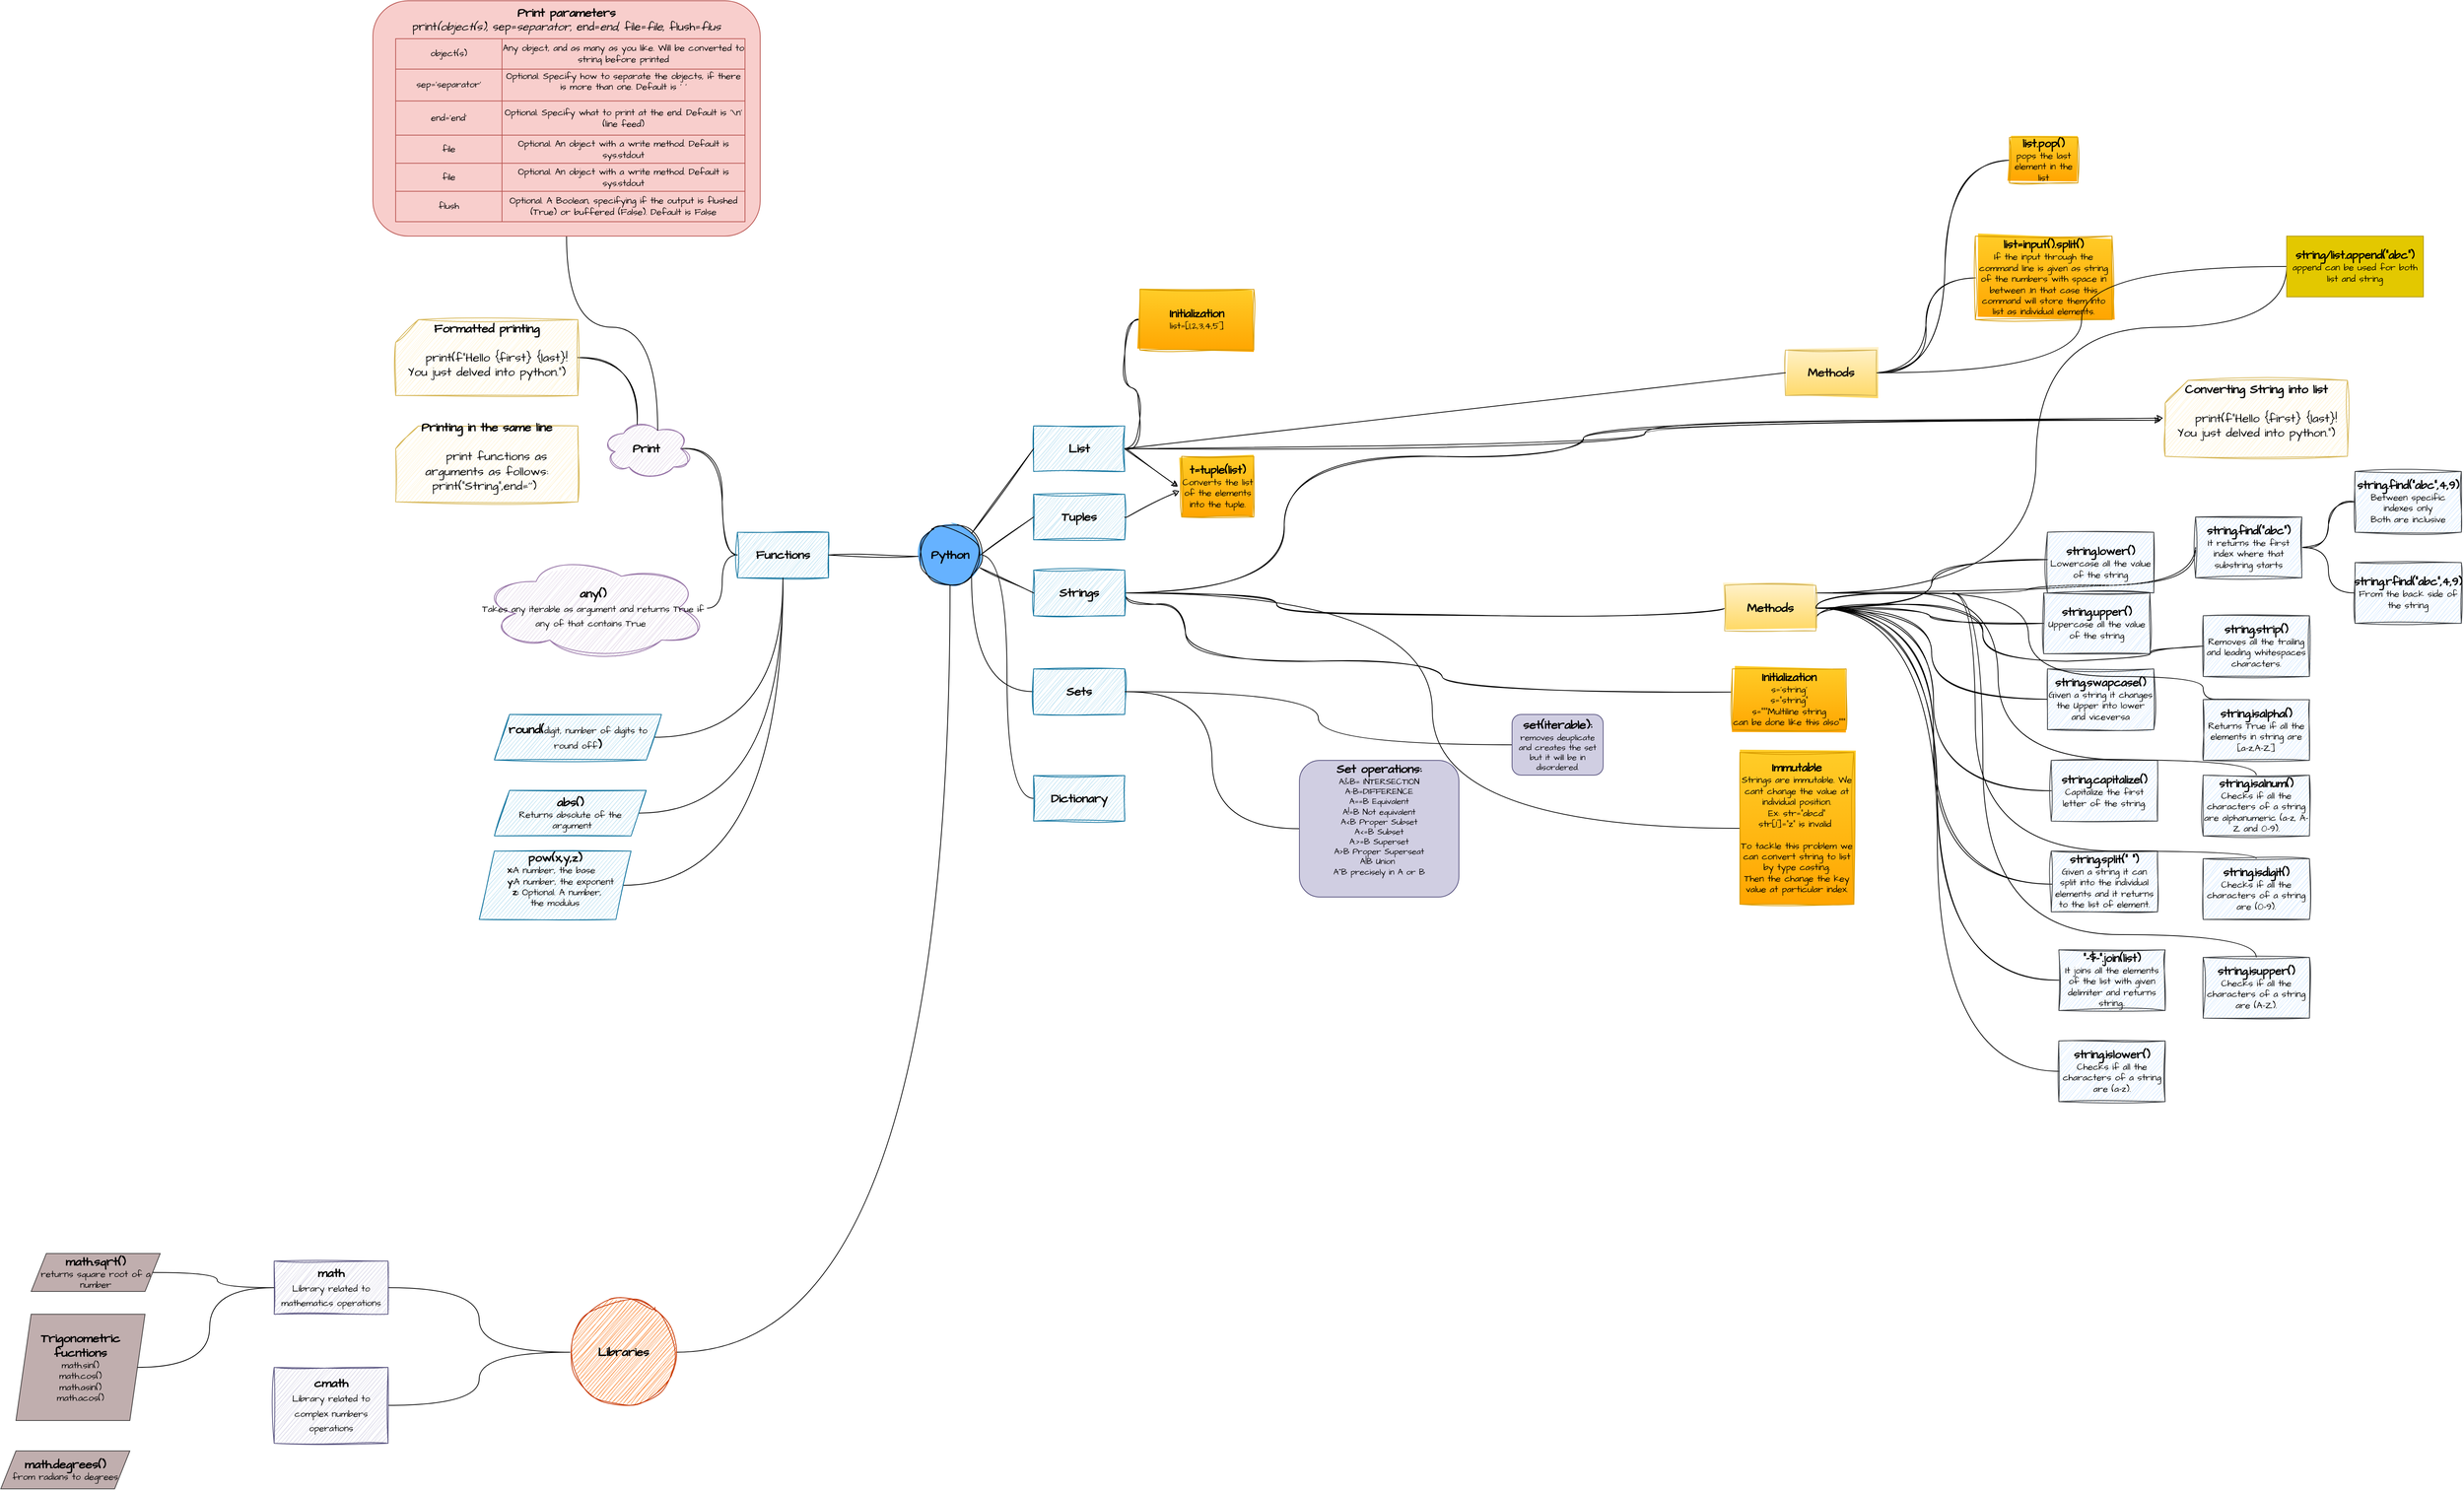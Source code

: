 <mxfile version="20.7.4" type="device"><diagram id="j8TLbPvfN9iQu3Ze4cUX" name="Python"><mxGraphModel dx="3120" dy="2369" grid="1" gridSize="10" guides="1" tooltips="1" connect="1" arrows="1" fold="1" page="0" pageScale="1" pageWidth="3300" pageHeight="4681" math="0" shadow="0"><root><mxCell id="0"/><mxCell id="1" parent="0"/><mxCell id="tsPRjMNSVcT_FRJKvA9l-16" style="edgeStyle=orthogonalEdgeStyle;shape=connector;curved=1;rounded=0;orthogonalLoop=1;jettySize=auto;html=1;entryX=0;entryY=0.5;entryDx=0;entryDy=0;labelBackgroundColor=default;strokeColor=default;fontFamily=Architects Daughter;fontSource=https%3A%2F%2Ffonts.googleapis.com%2Fcss%3Ffamily%3DArchitects%2BDaughter;fontSize=16;fontColor=default;endArrow=none;endFill=0;" edge="1" parent="1" source="1k_my7QPDAJuHg_4yPms-1" target="tsPRjMNSVcT_FRJKvA9l-14"><mxGeometry relative="1" as="geometry"/></mxCell><mxCell id="1k_my7QPDAJuHg_4yPms-1" value="Python" style="ellipse;whiteSpace=wrap;html=1;aspect=fixed;labelBorderColor=none;labelBackgroundColor=none;fillStyle=solid;fillColor=#66B2FF;fontColor=default;rounded=0;fontFamily=Architects Daughter;fontSource=https%3A%2F%2Ffonts.googleapis.com%2Fcss%3Ffamily%3DArchitects%2BDaughter;fontStyle=1;fontSize=16;verticalAlign=middle;sketch=1;curveFitting=1;jiggle=2;" parent="1" vertex="1"><mxGeometry x="280" y="-460" width="80" height="80" as="geometry"/></mxCell><mxCell id="R-uIDDhmIRg0KjNqC2wa-79" style="edgeStyle=orthogonalEdgeStyle;shape=connector;curved=1;rounded=0;sketch=1;hachureGap=4;jiggle=2;curveFitting=1;orthogonalLoop=1;jettySize=auto;html=1;entryX=0;entryY=0.5;entryDx=0;entryDy=0;shadow=0;labelBackgroundColor=default;strokeColor=default;strokeWidth=1;fontFamily=Architects Daughter;fontSource=https%3A%2F%2Ffonts.googleapis.com%2Fcss%3Ffamily%3DArchitects%2BDaughter;fontSize=16;fontColor=default;endArrow=none;endFill=0;" parent="1" source="1k_my7QPDAJuHg_4yPms-2" target="R-uIDDhmIRg0KjNqC2wa-78" edge="1"><mxGeometry relative="1" as="geometry"/></mxCell><mxCell id="R-uIDDhmIRg0KjNqC2wa-94" style="edgeStyle=orthogonalEdgeStyle;shape=connector;curved=1;rounded=0;sketch=1;hachureGap=4;jiggle=2;curveFitting=1;orthogonalLoop=1;jettySize=auto;html=1;entryX=-0.011;entryY=0.497;entryDx=0;entryDy=0;entryPerimeter=0;labelBackgroundColor=default;strokeColor=default;fontFamily=Architects Daughter;fontSource=https%3A%2F%2Ffonts.googleapis.com%2Fcss%3Ffamily%3DArchitects%2BDaughter;fontSize=16;fontColor=default;endArrow=classic;endFill=1;" parent="1" source="1k_my7QPDAJuHg_4yPms-2" target="R-uIDDhmIRg0KjNqC2wa-93" edge="1"><mxGeometry relative="1" as="geometry"/></mxCell><mxCell id="1k_my7QPDAJuHg_4yPms-2" value="List" style="rounded=0;whiteSpace=wrap;html=1;fontFamily=Architects Daughter;fontSource=https%3A%2F%2Ffonts.googleapis.com%2Fcss%3Ffamily%3DArchitects%2BDaughter;labelBackgroundColor=none;fillColor=#b1ddf0;glass=0;shadow=0;strokeColor=#10739e;align=center;fontStyle=1;fontSize=16;verticalAlign=middle;sketch=1;curveFitting=1;jiggle=2;" parent="1" vertex="1"><mxGeometry x="430" y="-590" width="120" height="60" as="geometry"/></mxCell><mxCell id="1k_my7QPDAJuHg_4yPms-3" value="" style="endArrow=none;html=1;rounded=0;exitX=1;exitY=0;exitDx=0;exitDy=0;sketch=1;curveFitting=1;jiggle=2;fontFamily=Architects Daughter;fontSource=https%3A%2F%2Ffonts.googleapis.com%2Fcss%3Ffamily%3DArchitects%2BDaughter;" parent="1" source="1k_my7QPDAJuHg_4yPms-1" edge="1"><mxGeometry width="50" height="50" relative="1" as="geometry"><mxPoint x="380" y="-510" as="sourcePoint"/><mxPoint x="430" y="-560" as="targetPoint"/></mxGeometry></mxCell><mxCell id="R-uIDDhmIRg0KjNqC2wa-76" style="edgeStyle=orthogonalEdgeStyle;shape=connector;curved=1;rounded=0;sketch=1;hachureGap=4;jiggle=2;curveFitting=1;orthogonalLoop=1;jettySize=auto;html=1;entryX=0;entryY=0.5;entryDx=0;entryDy=0;shadow=0;labelBackgroundColor=default;strokeColor=default;strokeWidth=1;fontFamily=Architects Daughter;fontSource=https%3A%2F%2Ffonts.googleapis.com%2Fcss%3Ffamily%3DArchitects%2BDaughter;fontSize=16;fontColor=default;endArrow=none;endFill=0;" parent="1" source="R-uIDDhmIRg0KjNqC2wa-1" target="R-uIDDhmIRg0KjNqC2wa-42" edge="1"><mxGeometry relative="1" as="geometry"><Array as="points"><mxPoint x="1630" y="-940"/></Array></mxGeometry></mxCell><mxCell id="R-uIDDhmIRg0KjNqC2wa-77" style="edgeStyle=orthogonalEdgeStyle;shape=connector;curved=1;rounded=0;sketch=1;hachureGap=4;jiggle=2;curveFitting=1;orthogonalLoop=1;jettySize=auto;html=1;entryX=0;entryY=0.5;entryDx=0;entryDy=0;shadow=0;labelBackgroundColor=default;strokeColor=default;strokeWidth=1;fontFamily=Architects Daughter;fontSource=https%3A%2F%2Ffonts.googleapis.com%2Fcss%3Ffamily%3DArchitects%2BDaughter;fontSize=16;fontColor=default;endArrow=none;endFill=0;" parent="1" source="R-uIDDhmIRg0KjNqC2wa-1" target="R-uIDDhmIRg0KjNqC2wa-53" edge="1"><mxGeometry relative="1" as="geometry"/></mxCell><mxCell id="R-uIDDhmIRg0KjNqC2wa-1" value="Methods" style="rounded=0;whiteSpace=wrap;html=1;fontFamily=Architects Daughter;fontSource=https%3A%2F%2Ffonts.googleapis.com%2Fcss%3Ffamily%3DArchitects%2BDaughter;fillColor=#fff2cc;gradientColor=#ffd966;strokeColor=#d6b656;fontStyle=1;fontSize=16;labelBackgroundColor=none;verticalAlign=middle;sketch=1;curveFitting=1;jiggle=2;fontColor=#130c0c;" parent="1" vertex="1"><mxGeometry x="1420" y="-690" width="120" height="60" as="geometry"/></mxCell><mxCell id="R-uIDDhmIRg0KjNqC2wa-2" value="" style="endArrow=none;html=1;rounded=0;entryX=0;entryY=0.5;entryDx=0;entryDy=0;exitX=1;exitY=0.5;exitDx=0;exitDy=0;sketch=1;curveFitting=1;jiggle=2;fontFamily=Architects Daughter;fontSource=https%3A%2F%2Ffonts.googleapis.com%2Fcss%3Ffamily%3DArchitects%2BDaughter;" parent="1" source="1k_my7QPDAJuHg_4yPms-2" target="R-uIDDhmIRg0KjNqC2wa-1" edge="1"><mxGeometry width="50" height="50" relative="1" as="geometry"><mxPoint x="490" y="-590" as="sourcePoint"/><mxPoint x="540" y="-640" as="targetPoint"/></mxGeometry></mxCell><mxCell id="R-uIDDhmIRg0KjNqC2wa-42" value="&lt;b&gt;&lt;font style=&quot;font-size: 15px;&quot;&gt;list.pop()&lt;/font&gt;&lt;/b&gt;&lt;br&gt;pops the last element in the list" style="rounded=0;whiteSpace=wrap;html=1;fontFamily=Architects Daughter;fontSource=https%3A%2F%2Ffonts.googleapis.com%2Fcss%3Ffamily%3DArchitects%2BDaughter;fillColor=#ffcd28;gradientColor=#ffa500;strokeColor=#d79b00;sketch=1;curveFitting=1;jiggle=2;" parent="1" vertex="1"><mxGeometry x="1715" y="-970" width="90" height="60" as="geometry"/></mxCell><mxCell id="R-uIDDhmIRg0KjNqC2wa-51" value="Tuples" style="rounded=0;whiteSpace=wrap;html=1;fontFamily=Architects Daughter;fontSource=https%3A%2F%2Ffonts.googleapis.com%2Fcss%3Ffamily%3DArchitects%2BDaughter;labelBackgroundColor=none;fillColor=#b1ddf0;glass=0;shadow=0;strokeColor=#10739e;align=center;fontStyle=1;fontSize=16;verticalAlign=middle;sketch=1;curveFitting=1;jiggle=2;" parent="1" vertex="1"><mxGeometry x="430" y="-500" width="120" height="60" as="geometry"/></mxCell><mxCell id="R-uIDDhmIRg0KjNqC2wa-52" value="" style="endArrow=none;html=1;rounded=0;sketch=1;hachureGap=4;jiggle=2;curveFitting=1;fontFamily=Architects Daughter;fontSource=https%3A%2F%2Ffonts.googleapis.com%2Fcss%3Ffamily%3DArchitects%2BDaughter;fontSize=16;exitX=1;exitY=0.5;exitDx=0;exitDy=0;entryX=0;entryY=0.5;entryDx=0;entryDy=0;" parent="1" source="1k_my7QPDAJuHg_4yPms-1" target="R-uIDDhmIRg0KjNqC2wa-51" edge="1"><mxGeometry width="50" height="50" relative="1" as="geometry"><mxPoint x="530" y="-350" as="sourcePoint"/><mxPoint x="580" y="-400" as="targetPoint"/></mxGeometry></mxCell><mxCell id="R-uIDDhmIRg0KjNqC2wa-53" value="&lt;span style=&quot;font-size: 15px;&quot;&gt;&lt;b&gt;list=input().split()&lt;/b&gt;&lt;/span&gt;&lt;br&gt;If the input through the command line is given as string of the numbers with space in between .In that case this command will store them into list as individual elements." style="rounded=0;whiteSpace=wrap;html=1;fontFamily=Architects Daughter;fontSource=https%3A%2F%2Ffonts.googleapis.com%2Fcss%3Ffamily%3DArchitects%2BDaughter;fillColor=#ffcd28;gradientColor=#ffa500;strokeColor=#d79b00;sketch=1;curveFitting=1;jiggle=2;" parent="1" vertex="1"><mxGeometry x="1670" y="-840" width="180" height="110" as="geometry"/></mxCell><mxCell id="R-uIDDhmIRg0KjNqC2wa-56" value="&lt;span style=&quot;font-size: 15px;&quot;&gt;&lt;b&gt;t=tuple(list)&lt;/b&gt;&lt;/span&gt;&lt;br&gt;Converts the list of the elements into the tuple." style="rounded=0;whiteSpace=wrap;html=1;fontFamily=Architects Daughter;fontSource=https%3A%2F%2Ffonts.googleapis.com%2Fcss%3Ffamily%3DArchitects%2BDaughter;fillColor=#ffcd28;gradientColor=#ffa500;strokeColor=#d79b00;sketch=1;curveFitting=1;jiggle=2;fontColor=#000000;" parent="1" vertex="1"><mxGeometry x="625" y="-550" width="95" height="80" as="geometry"/></mxCell><mxCell id="R-uIDDhmIRg0KjNqC2wa-62" value="" style="endArrow=classic;html=1;rounded=0;sketch=1;hachureGap=4;jiggle=2;curveFitting=1;fontFamily=Architects Daughter;fontSource=https%3A%2F%2Ffonts.googleapis.com%2Fcss%3Ffamily%3DArchitects%2BDaughter;fontSize=16;curved=1;exitX=1;exitY=0.5;exitDx=0;exitDy=0;entryX=-0.031;entryY=0.569;entryDx=0;entryDy=0;entryPerimeter=0;" parent="1" source="R-uIDDhmIRg0KjNqC2wa-51" target="R-uIDDhmIRg0KjNqC2wa-56" edge="1"><mxGeometry width="50" height="50" relative="1" as="geometry"><mxPoint x="600" y="-490" as="sourcePoint"/><mxPoint x="650" y="-540" as="targetPoint"/></mxGeometry></mxCell><mxCell id="R-uIDDhmIRg0KjNqC2wa-63" value="" style="endArrow=classic;html=1;rounded=0;sketch=1;hachureGap=4;jiggle=2;curveFitting=1;fontFamily=Architects Daughter;fontSource=https%3A%2F%2Ffonts.googleapis.com%2Fcss%3Ffamily%3DArchitects%2BDaughter;fontSize=16;curved=1;exitX=1;exitY=0.5;exitDx=0;exitDy=0;" parent="1" source="1k_my7QPDAJuHg_4yPms-2" edge="1"><mxGeometry width="50" height="50" relative="1" as="geometry"><mxPoint x="600" y="-490" as="sourcePoint"/><mxPoint x="620" y="-510" as="targetPoint"/></mxGeometry></mxCell><mxCell id="R-uIDDhmIRg0KjNqC2wa-69" style="edgeStyle=orthogonalEdgeStyle;rounded=0;hachureGap=4;orthogonalLoop=1;jettySize=auto;html=1;entryX=-0.014;entryY=0.381;entryDx=0;entryDy=0;entryPerimeter=0;fontFamily=Architects Daughter;fontSource=https%3A%2F%2Ffonts.googleapis.com%2Fcss%3Ffamily%3DArchitects%2BDaughter;fontSize=16;strokeColor=default;endArrow=none;endFill=0;curved=1;shadow=0;sketch=1;curveFitting=1;jiggle=2;strokeWidth=1;exitX=1;exitY=0.5;exitDx=0;exitDy=0;" parent="1" source="R-uIDDhmIRg0KjNqC2wa-64" target="R-uIDDhmIRg0KjNqC2wa-66" edge="1"><mxGeometry relative="1" as="geometry"><mxPoint x="450" y="-200" as="sourcePoint"/><Array as="points"><mxPoint x="550" y="-355"/><mxPoint x="630" y="-355"/><mxPoint x="630" y="-280"/><mxPoint x="968" y="-280"/></Array></mxGeometry></mxCell><mxCell id="R-uIDDhmIRg0KjNqC2wa-73" style="edgeStyle=orthogonalEdgeStyle;shape=connector;curved=1;rounded=0;sketch=1;hachureGap=4;jiggle=2;curveFitting=1;orthogonalLoop=1;jettySize=auto;html=1;shadow=0;labelBackgroundColor=default;strokeColor=default;strokeWidth=1;fontFamily=Architects Daughter;fontSource=https%3A%2F%2Ffonts.googleapis.com%2Fcss%3Ffamily%3DArchitects%2BDaughter;fontSize=16;fontColor=default;endArrow=none;endFill=0;entryX=0;entryY=0.5;entryDx=0;entryDy=0;" parent="1" source="R-uIDDhmIRg0KjNqC2wa-64" target="R-uIDDhmIRg0KjNqC2wa-72" edge="1"><mxGeometry relative="1" as="geometry"><mxPoint x="750" y="-370" as="targetPoint"/><Array as="points"><mxPoint x="750" y="-370"/><mxPoint x="750" y="-340"/></Array></mxGeometry></mxCell><mxCell id="R-uIDDhmIRg0KjNqC2wa-95" style="edgeStyle=orthogonalEdgeStyle;shape=connector;curved=1;rounded=0;sketch=1;hachureGap=4;jiggle=2;curveFitting=1;orthogonalLoop=1;jettySize=auto;html=1;entryX=-0.023;entryY=0.526;entryDx=0;entryDy=0;entryPerimeter=0;labelBackgroundColor=default;strokeColor=default;fontFamily=Architects Daughter;fontSource=https%3A%2F%2Ffonts.googleapis.com%2Fcss%3Ffamily%3DArchitects%2BDaughter;fontSize=16;fontColor=default;endArrow=classic;endFill=1;" parent="1" source="R-uIDDhmIRg0KjNqC2wa-64" target="R-uIDDhmIRg0KjNqC2wa-93" edge="1"><mxGeometry relative="1" as="geometry"><Array as="points"><mxPoint x="760" y="-370"/><mxPoint x="760" y="-550"/><mxPoint x="1154" y="-550"/></Array></mxGeometry></mxCell><mxCell id="tsPRjMNSVcT_FRJKvA9l-15" style="edgeStyle=orthogonalEdgeStyle;shape=connector;curved=1;rounded=0;orthogonalLoop=1;jettySize=auto;html=1;entryX=0;entryY=0.5;entryDx=0;entryDy=0;labelBackgroundColor=default;strokeColor=default;fontFamily=Architects Daughter;fontSource=https%3A%2F%2Ffonts.googleapis.com%2Fcss%3Ffamily%3DArchitects%2BDaughter;fontSize=16;fontColor=default;endArrow=none;endFill=0;" edge="1" parent="1" source="R-uIDDhmIRg0KjNqC2wa-64" target="R-uIDDhmIRg0KjNqC2wa-91"><mxGeometry relative="1" as="geometry"/></mxCell><mxCell id="R-uIDDhmIRg0KjNqC2wa-64" value="Strings" style="rounded=0;whiteSpace=wrap;html=1;fontFamily=Architects Daughter;fontSource=https%3A%2F%2Ffonts.googleapis.com%2Fcss%3Ffamily%3DArchitects%2BDaughter;labelBackgroundColor=none;fillColor=#b1ddf0;glass=0;shadow=0;strokeColor=#10739e;align=center;fontStyle=1;fontSize=16;verticalAlign=middle;sketch=1;curveFitting=1;jiggle=2;" parent="1" vertex="1"><mxGeometry x="430" y="-400" width="120" height="60" as="geometry"/></mxCell><mxCell id="R-uIDDhmIRg0KjNqC2wa-65" value="" style="endArrow=none;html=1;rounded=0;sketch=1;hachureGap=4;jiggle=2;curveFitting=1;fontFamily=Architects Daughter;fontSource=https%3A%2F%2Ffonts.googleapis.com%2Fcss%3Ffamily%3DArchitects%2BDaughter;fontSize=16;entryX=0;entryY=0.5;entryDx=0;entryDy=0;exitX=0.991;exitY=0.711;exitDx=0;exitDy=0;exitPerimeter=0;" parent="1" source="1k_my7QPDAJuHg_4yPms-1" target="R-uIDDhmIRg0KjNqC2wa-64" edge="1"><mxGeometry width="50" height="50" relative="1" as="geometry"><mxPoint x="360" y="-420" as="sourcePoint"/><mxPoint x="440" y="-460" as="targetPoint"/></mxGeometry></mxCell><mxCell id="R-uIDDhmIRg0KjNqC2wa-66" value="&lt;span style=&quot;font-size: 15px;&quot;&gt;&lt;b&gt;Initialization&lt;br&gt;&lt;/b&gt;&lt;/span&gt;s='string'&lt;br&gt;s=&quot;string&quot;&lt;br&gt;s=&quot;&quot;&quot;Multiline string&lt;br&gt;can be done like this also&quot;&quot;&quot;" style="rounded=0;whiteSpace=wrap;html=1;fontFamily=Architects Daughter;fontSource=https%3A%2F%2Ffonts.googleapis.com%2Fcss%3Ffamily%3DArchitects%2BDaughter;fillColor=#ffcd28;gradientColor=#ffa500;strokeColor=#d79b00;sketch=1;curveFitting=1;jiggle=2;fontColor=#000000;" parent="1" vertex="1"><mxGeometry x="1350" y="-270" width="150" height="80" as="geometry"/></mxCell><mxCell id="R-uIDDhmIRg0KjNqC2wa-75" style="edgeStyle=orthogonalEdgeStyle;shape=connector;curved=1;rounded=0;sketch=1;hachureGap=4;jiggle=2;curveFitting=1;orthogonalLoop=1;jettySize=auto;html=1;entryX=0;entryY=0.5;entryDx=0;entryDy=0;shadow=0;labelBackgroundColor=default;strokeColor=default;strokeWidth=1;fontFamily=Architects Daughter;fontSource=https%3A%2F%2Ffonts.googleapis.com%2Fcss%3Ffamily%3DArchitects%2BDaughter;fontSize=16;fontColor=default;endArrow=none;endFill=0;" parent="1" source="R-uIDDhmIRg0KjNqC2wa-72" target="R-uIDDhmIRg0KjNqC2wa-74" edge="1"><mxGeometry relative="1" as="geometry"/></mxCell><mxCell id="R-uIDDhmIRg0KjNqC2wa-81" style="edgeStyle=orthogonalEdgeStyle;rounded=0;sketch=1;hachureGap=4;jiggle=2;curveFitting=1;orthogonalLoop=1;jettySize=auto;html=1;entryX=0.007;entryY=0.545;entryDx=0;entryDy=0;entryPerimeter=0;fontFamily=Architects Daughter;fontSource=https%3A%2F%2Ffonts.googleapis.com%2Fcss%3Ffamily%3DArchitects%2BDaughter;fontSize=16;curved=1;endArrow=none;endFill=0;" parent="1" source="R-uIDDhmIRg0KjNqC2wa-72" target="R-uIDDhmIRg0KjNqC2wa-80" edge="1"><mxGeometry relative="1" as="geometry"/></mxCell><mxCell id="R-uIDDhmIRg0KjNqC2wa-83" style="edgeStyle=orthogonalEdgeStyle;shape=connector;curved=1;rounded=0;sketch=1;hachureGap=4;jiggle=2;curveFitting=1;orthogonalLoop=1;jettySize=auto;html=1;entryX=0;entryY=0.5;entryDx=0;entryDy=0;labelBackgroundColor=default;strokeColor=default;fontFamily=Architects Daughter;fontSource=https%3A%2F%2Ffonts.googleapis.com%2Fcss%3Ffamily%3DArchitects%2BDaughter;fontSize=16;fontColor=default;endArrow=none;endFill=0;" parent="1" source="R-uIDDhmIRg0KjNqC2wa-72" target="R-uIDDhmIRg0KjNqC2wa-82" edge="1"><mxGeometry relative="1" as="geometry"/></mxCell><mxCell id="R-uIDDhmIRg0KjNqC2wa-97" style="edgeStyle=orthogonalEdgeStyle;shape=connector;curved=1;rounded=0;sketch=1;hachureGap=4;jiggle=2;curveFitting=1;orthogonalLoop=1;jettySize=auto;html=1;entryX=0.004;entryY=0.45;entryDx=0;entryDy=0;entryPerimeter=0;labelBackgroundColor=default;strokeColor=default;fontFamily=Architects Daughter;fontSource=https%3A%2F%2Ffonts.googleapis.com%2Fcss%3Ffamily%3DArchitects%2BDaughter;fontSize=16;fontColor=default;endArrow=none;endFill=0;" parent="1" source="R-uIDDhmIRg0KjNqC2wa-72" target="R-uIDDhmIRg0KjNqC2wa-96" edge="1"><mxGeometry relative="1" as="geometry"/></mxCell><mxCell id="R-uIDDhmIRg0KjNqC2wa-103" style="edgeStyle=orthogonalEdgeStyle;shape=connector;curved=1;rounded=0;sketch=1;hachureGap=4;jiggle=2;curveFitting=1;orthogonalLoop=1;jettySize=auto;html=1;entryX=0;entryY=0.5;entryDx=0;entryDy=0;labelBackgroundColor=default;strokeColor=default;fontFamily=Architects Daughter;fontSource=https%3A%2F%2Ffonts.googleapis.com%2Fcss%3Ffamily%3DArchitects%2BDaughter;fontSize=16;fontColor=default;endArrow=none;endFill=0;" parent="1" source="R-uIDDhmIRg0KjNqC2wa-72" target="R-uIDDhmIRg0KjNqC2wa-102" edge="1"><mxGeometry relative="1" as="geometry"><Array as="points"><mxPoint x="1740" y="-370"/><mxPoint x="1740" y="-380"/><mxPoint x="1960" y="-380"/></Array></mxGeometry></mxCell><mxCell id="R-uIDDhmIRg0KjNqC2wa-108" style="edgeStyle=orthogonalEdgeStyle;shape=connector;curved=1;rounded=0;sketch=1;hachureGap=4;jiggle=2;curveFitting=1;orthogonalLoop=1;jettySize=auto;html=1;entryX=0;entryY=0.5;entryDx=0;entryDy=0;labelBackgroundColor=default;strokeColor=default;fontFamily=Architects Daughter;fontSource=https%3A%2F%2Ffonts.googleapis.com%2Fcss%3Ffamily%3DArchitects%2BDaughter;fontSize=16;fontColor=default;endArrow=none;endFill=0;exitX=1;exitY=0.75;exitDx=0;exitDy=0;" parent="1" source="R-uIDDhmIRg0KjNqC2wa-72" target="R-uIDDhmIRg0KjNqC2wa-107" edge="1"><mxGeometry relative="1" as="geometry"><Array as="points"><mxPoint x="1680" y="-355"/><mxPoint x="1680" y="-280"/><mxPoint x="1900" y="-280"/><mxPoint x="1900" y="-300"/></Array></mxGeometry></mxCell><mxCell id="tsPRjMNSVcT_FRJKvA9l-3" style="edgeStyle=orthogonalEdgeStyle;shape=connector;curved=1;rounded=0;orthogonalLoop=1;jettySize=auto;html=1;entryX=0;entryY=0.5;entryDx=0;entryDy=0;labelBackgroundColor=default;strokeColor=default;fontFamily=Helvetica;fontSize=11;fontColor=default;endArrow=none;endFill=0;" edge="1" parent="1" source="R-uIDDhmIRg0KjNqC2wa-72" target="tsPRjMNSVcT_FRJKvA9l-1"><mxGeometry relative="1" as="geometry"><Array as="points"><mxPoint x="1750" y="-370"/><mxPoint x="1750" y="-720"/><mxPoint x="2080" y="-720"/></Array></mxGeometry></mxCell><mxCell id="R-uIDDhmIRg0KjNqC2wa-72" value="Methods" style="rounded=0;whiteSpace=wrap;html=1;fontFamily=Architects Daughter;fontSource=https%3A%2F%2Ffonts.googleapis.com%2Fcss%3Ffamily%3DArchitects%2BDaughter;fillColor=#fff2cc;gradientColor=#ffd966;strokeColor=#d6b656;fontStyle=1;fontSize=16;labelBackgroundColor=none;verticalAlign=middle;sketch=1;curveFitting=1;jiggle=2;fontColor=#000000;" parent="1" vertex="1"><mxGeometry x="1340" y="-380" width="120" height="60" as="geometry"/></mxCell><mxCell id="R-uIDDhmIRg0KjNqC2wa-74" value="&lt;span style=&quot;font-size: 15px;&quot;&gt;&lt;b&gt;string.swapcase()&lt;/b&gt;&lt;/span&gt;&lt;br&gt;Given a string it changes the Upper into lower and viceversa" style="rounded=0;whiteSpace=wrap;html=1;fontFamily=Architects Daughter;fontSource=https%3A%2F%2Ffonts.googleapis.com%2Fcss%3Ffamily%3DArchitects%2BDaughter;fillColor=#cce5ff;strokeColor=#36393d;sketch=1;curveFitting=1;jiggle=2;" parent="1" vertex="1"><mxGeometry x="1765" y="-270" width="140" height="80" as="geometry"/></mxCell><mxCell id="R-uIDDhmIRg0KjNqC2wa-78" value="&lt;span style=&quot;font-size: 15px;&quot;&gt;&lt;b&gt;Initialization&lt;br&gt;&lt;/b&gt;&lt;/span&gt;list=[1,2,3,4,5]" style="rounded=0;whiteSpace=wrap;html=1;fontFamily=Architects Daughter;fontSource=https%3A%2F%2Ffonts.googleapis.com%2Fcss%3Ffamily%3DArchitects%2BDaughter;fillColor=#ffcd28;gradientColor=#ffa500;strokeColor=#d79b00;sketch=1;curveFitting=1;jiggle=2;fontColor=#000000;" parent="1" vertex="1"><mxGeometry x="570" y="-770" width="150" height="80" as="geometry"/></mxCell><mxCell id="R-uIDDhmIRg0KjNqC2wa-80" value="&lt;span style=&quot;font-size: 15px;&quot;&gt;&lt;b&gt;string.split(&quot; &quot;)&lt;/b&gt;&lt;/span&gt;&lt;br&gt;Given a string it can split into the individual elements and it returns to the list of element." style="rounded=0;whiteSpace=wrap;html=1;fontFamily=Architects Daughter;fontSource=https%3A%2F%2Ffonts.googleapis.com%2Fcss%3Ffamily%3DArchitects%2BDaughter;fillColor=#cce5ff;strokeColor=#36393d;sketch=1;curveFitting=1;jiggle=2;" parent="1" vertex="1"><mxGeometry x="1770" y="-30" width="140" height="80" as="geometry"/></mxCell><mxCell id="R-uIDDhmIRg0KjNqC2wa-82" value="&lt;span style=&quot;font-size: 15px;&quot;&gt;&lt;b&gt;&quot;-$-&quot;.join(list)&lt;/b&gt;&lt;/span&gt;&lt;br&gt;It joins all the elements of the list with given delimiter and returns string.." style="rounded=0;whiteSpace=wrap;html=1;fontFamily=Architects Daughter;fontSource=https%3A%2F%2Ffonts.googleapis.com%2Fcss%3Ffamily%3DArchitects%2BDaughter;fillColor=#cce5ff;strokeColor=#36393d;sketch=1;curveFitting=1;jiggle=2;" parent="1" vertex="1"><mxGeometry x="1780" y="100" width="140" height="80" as="geometry"/></mxCell><mxCell id="R-uIDDhmIRg0KjNqC2wa-87" style="edgeStyle=orthogonalEdgeStyle;shape=connector;curved=1;rounded=0;sketch=1;hachureGap=4;jiggle=2;curveFitting=1;orthogonalLoop=1;jettySize=auto;html=1;entryX=0.875;entryY=0.5;entryDx=0;entryDy=0;entryPerimeter=0;labelBackgroundColor=default;strokeColor=default;fontFamily=Architects Daughter;fontSource=https%3A%2F%2Ffonts.googleapis.com%2Fcss%3Ffamily%3DArchitects%2BDaughter;fontSize=16;fontColor=default;endArrow=none;endFill=0;" parent="1" source="R-uIDDhmIRg0KjNqC2wa-84" target="R-uIDDhmIRg0KjNqC2wa-86" edge="1"><mxGeometry relative="1" as="geometry"><Array as="points"><mxPoint x="20" y="-420"/><mxPoint x="20" y="-560"/></Array></mxGeometry></mxCell><mxCell id="uyMPSFc3J02h7V_b6wqY-14" style="edgeStyle=orthogonalEdgeStyle;curved=1;rounded=0;orthogonalLoop=1;jettySize=auto;html=1;fontSize=12;endArrow=none;endFill=0;" parent="1" source="R-uIDDhmIRg0KjNqC2wa-84" target="uyMPSFc3J02h7V_b6wqY-13" edge="1"><mxGeometry relative="1" as="geometry"/></mxCell><mxCell id="R-uIDDhmIRg0KjNqC2wa-84" value="Functions" style="rounded=0;whiteSpace=wrap;html=1;fontFamily=Architects Daughter;fontSource=https%3A%2F%2Ffonts.googleapis.com%2Fcss%3Ffamily%3DArchitects%2BDaughter;labelBackgroundColor=none;fillColor=#b1ddf0;glass=0;shadow=0;strokeColor=#10739e;align=center;fontStyle=1;fontSize=16;verticalAlign=middle;sketch=1;curveFitting=1;jiggle=2;" parent="1" vertex="1"><mxGeometry x="40" y="-450" width="120" height="60" as="geometry"/></mxCell><mxCell id="R-uIDDhmIRg0KjNqC2wa-85" value="" style="endArrow=none;html=1;rounded=0;exitX=1;exitY=0;exitDx=0;exitDy=0;sketch=1;curveFitting=1;jiggle=2;entryX=1;entryY=0.5;entryDx=0;entryDy=0;fontFamily=Architects Daughter;fontSource=https%3A%2F%2Ffonts.googleapis.com%2Fcss%3Ffamily%3DArchitects%2BDaughter;" parent="1" target="R-uIDDhmIRg0KjNqC2wa-84" edge="1"><mxGeometry width="50" height="50" relative="1" as="geometry"><mxPoint x="278.284" y="-418.284" as="sourcePoint"/><mxPoint x="360" y="-530" as="targetPoint"/></mxGeometry></mxCell><mxCell id="R-uIDDhmIRg0KjNqC2wa-86" value="&lt;b&gt;Print&lt;/b&gt;" style="ellipse;shape=cloud;whiteSpace=wrap;html=1;sketch=1;hachureGap=4;jiggle=2;curveFitting=1;fontFamily=Architects Daughter;fontSource=https%3A%2F%2Ffonts.googleapis.com%2Fcss%3Ffamily%3DArchitects%2BDaughter;fontSize=16;fillColor=#e1d5e7;strokeColor=#9673a6;" parent="1" vertex="1"><mxGeometry x="-140" y="-600" width="120" height="80" as="geometry"/></mxCell><mxCell id="R-uIDDhmIRg0KjNqC2wa-90" style="edgeStyle=orthogonalEdgeStyle;shape=connector;curved=1;rounded=0;sketch=1;hachureGap=4;jiggle=2;curveFitting=1;orthogonalLoop=1;jettySize=auto;html=1;entryX=0.4;entryY=0.1;entryDx=0;entryDy=0;entryPerimeter=0;labelBackgroundColor=default;strokeColor=default;fontFamily=Architects Daughter;fontSource=https%3A%2F%2Ffonts.googleapis.com%2Fcss%3Ffamily%3DArchitects%2BDaughter;fontSize=16;fontColor=default;endArrow=none;endFill=0;" parent="1" source="R-uIDDhmIRg0KjNqC2wa-88" target="R-uIDDhmIRg0KjNqC2wa-86" edge="1"><mxGeometry relative="1" as="geometry"/></mxCell><mxCell id="R-uIDDhmIRg0KjNqC2wa-88" value="&lt;b&gt;Formatted printing&lt;br&gt;&lt;br&gt;&lt;/b&gt;&lt;div&gt;&amp;nbsp; &amp;nbsp; print(f&quot;Hello {first} {last}! You just delved into python.&quot;)&lt;/div&gt;&lt;div&gt;&amp;nbsp; &amp;nbsp;&amp;nbsp;&lt;/div&gt;" style="shape=card;whiteSpace=wrap;html=1;sketch=1;hachureGap=4;jiggle=2;curveFitting=1;fontFamily=Architects Daughter;fontSource=https%3A%2F%2Ffonts.googleapis.com%2Fcss%3Ffamily%3DArchitects%2BDaughter;fontSize=16;fillColor=#fff2cc;strokeColor=#d6b656;" parent="1" vertex="1"><mxGeometry x="-410" y="-730" width="240" height="100" as="geometry"/></mxCell><mxCell id="R-uIDDhmIRg0KjNqC2wa-91" value="&lt;span style=&quot;font-size: 15px;&quot;&gt;&lt;b&gt;Immutable&lt;br&gt;&lt;/b&gt;&lt;/span&gt;Strings are immutable. We cant change the value at individual position.&lt;br&gt;Ex: str=&quot;abcd&quot;&lt;br&gt;str[1]=&quot;z&quot; is invalid&amp;nbsp;&lt;br&gt;&lt;br&gt;To tackle this problem we can convert string to list by type casting.&lt;br&gt;Then the change the key value at particular index." style="rounded=0;whiteSpace=wrap;html=1;fontFamily=Architects Daughter;fontSource=https%3A%2F%2Ffonts.googleapis.com%2Fcss%3Ffamily%3DArchitects%2BDaughter;fillColor=#ffcd28;gradientColor=#ffa500;strokeColor=#d79b00;sketch=1;curveFitting=1;jiggle=2;fontColor=#000000;" parent="1" vertex="1"><mxGeometry x="1360" y="-160" width="150" height="200" as="geometry"/></mxCell><mxCell id="R-uIDDhmIRg0KjNqC2wa-93" value="&lt;b&gt;Converting String into list&lt;br&gt;&lt;br&gt;&lt;/b&gt;&lt;div&gt;&amp;nbsp; &amp;nbsp; print(f&quot;Hello {first} {last}! You just delved into python.&quot;)&lt;/div&gt;&lt;div&gt;&amp;nbsp; &amp;nbsp;&amp;nbsp;&lt;/div&gt;" style="shape=card;whiteSpace=wrap;html=1;sketch=1;hachureGap=4;jiggle=2;curveFitting=1;fontFamily=Architects Daughter;fontSource=https%3A%2F%2Ffonts.googleapis.com%2Fcss%3Ffamily%3DArchitects%2BDaughter;fontSize=16;fillColor=#fff2cc;strokeColor=#d6b656;" parent="1" vertex="1"><mxGeometry x="1920" y="-650" width="240" height="100" as="geometry"/></mxCell><mxCell id="R-uIDDhmIRg0KjNqC2wa-96" value="&lt;span style=&quot;font-size: 15px;&quot;&gt;&lt;b&gt;string.lower()&lt;/b&gt;&lt;/span&gt;&lt;br&gt;Lowercase all the value of the string" style="rounded=0;whiteSpace=wrap;html=1;fontFamily=Architects Daughter;fontSource=https%3A%2F%2Ffonts.googleapis.com%2Fcss%3Ffamily%3DArchitects%2BDaughter;fillColor=#cce5ff;strokeColor=#36393d;sketch=1;curveFitting=1;jiggle=2;" parent="1" vertex="1"><mxGeometry x="1765" y="-450" width="140" height="80" as="geometry"/></mxCell><mxCell id="R-uIDDhmIRg0KjNqC2wa-99" value="" style="edgeStyle=orthogonalEdgeStyle;shape=connector;curved=1;rounded=0;sketch=1;hachureGap=4;jiggle=2;curveFitting=1;orthogonalLoop=1;jettySize=auto;html=1;labelBackgroundColor=default;strokeColor=default;fontFamily=Architects Daughter;fontSource=https%3A%2F%2Ffonts.googleapis.com%2Fcss%3Ffamily%3DArchitects%2BDaughter;fontSize=16;fontColor=default;endArrow=none;endFill=0;" parent="1" source="R-uIDDhmIRg0KjNqC2wa-98" target="R-uIDDhmIRg0KjNqC2wa-72" edge="1"><mxGeometry relative="1" as="geometry"/></mxCell><mxCell id="R-uIDDhmIRg0KjNqC2wa-98" value="&lt;span style=&quot;font-size: 15px;&quot;&gt;&lt;b&gt;string.upper()&lt;/b&gt;&lt;/span&gt;&lt;br&gt;Uppercase all the value of the string" style="rounded=0;whiteSpace=wrap;html=1;fontFamily=Architects Daughter;fontSource=https%3A%2F%2Ffonts.googleapis.com%2Fcss%3Ffamily%3DArchitects%2BDaughter;fillColor=#cce5ff;strokeColor=#36393d;sketch=1;curveFitting=1;jiggle=2;" parent="1" vertex="1"><mxGeometry x="1760" y="-370" width="140" height="80" as="geometry"/></mxCell><mxCell id="R-uIDDhmIRg0KjNqC2wa-101" style="edgeStyle=orthogonalEdgeStyle;shape=connector;curved=1;rounded=0;sketch=1;hachureGap=4;jiggle=2;curveFitting=1;orthogonalLoop=1;jettySize=auto;html=1;entryX=1;entryY=0.5;entryDx=0;entryDy=0;labelBackgroundColor=default;strokeColor=default;fontFamily=Architects Daughter;fontSource=https%3A%2F%2Ffonts.googleapis.com%2Fcss%3Ffamily%3DArchitects%2BDaughter;fontSize=16;fontColor=default;endArrow=none;endFill=0;" parent="1" source="R-uIDDhmIRg0KjNqC2wa-100" target="R-uIDDhmIRg0KjNqC2wa-72" edge="1"><mxGeometry relative="1" as="geometry"/></mxCell><mxCell id="R-uIDDhmIRg0KjNqC2wa-100" value="&lt;span style=&quot;font-size: 15px;&quot;&gt;&lt;b&gt;string.capitalize()&lt;/b&gt;&lt;/span&gt;&lt;br&gt;Capitalize the first letter of the string." style="rounded=0;whiteSpace=wrap;html=1;fontFamily=Architects Daughter;fontSource=https%3A%2F%2Ffonts.googleapis.com%2Fcss%3Ffamily%3DArchitects%2BDaughter;fillColor=#cce5ff;strokeColor=#36393d;sketch=1;curveFitting=1;jiggle=2;" parent="1" vertex="1"><mxGeometry x="1770" y="-149.5" width="140" height="80" as="geometry"/></mxCell><mxCell id="R-uIDDhmIRg0KjNqC2wa-105" style="edgeStyle=orthogonalEdgeStyle;shape=connector;curved=1;rounded=0;sketch=1;hachureGap=4;jiggle=2;curveFitting=1;orthogonalLoop=1;jettySize=auto;html=1;labelBackgroundColor=default;strokeColor=default;fontFamily=Architects Daughter;fontSource=https%3A%2F%2Ffonts.googleapis.com%2Fcss%3Ffamily%3DArchitects%2BDaughter;fontSize=16;fontColor=default;endArrow=none;endFill=0;" parent="1" source="R-uIDDhmIRg0KjNqC2wa-102" target="R-uIDDhmIRg0KjNqC2wa-104" edge="1"><mxGeometry relative="1" as="geometry"/></mxCell><mxCell id="tsPRjMNSVcT_FRJKvA9l-13" style="edgeStyle=orthogonalEdgeStyle;shape=connector;curved=1;rounded=0;orthogonalLoop=1;jettySize=auto;html=1;entryX=0;entryY=0.5;entryDx=0;entryDy=0;labelBackgroundColor=default;strokeColor=default;fontFamily=Architects Daughter;fontSource=https%3A%2F%2Ffonts.googleapis.com%2Fcss%3Ffamily%3DArchitects%2BDaughter;fontSize=16;fontColor=default;endArrow=none;endFill=0;" edge="1" parent="1" source="R-uIDDhmIRg0KjNqC2wa-102" target="R-uIDDhmIRg0KjNqC2wa-106"><mxGeometry relative="1" as="geometry"/></mxCell><mxCell id="R-uIDDhmIRg0KjNqC2wa-102" value="&lt;span style=&quot;font-size: 15px;&quot;&gt;&lt;b&gt;string.find(&quot;abc&quot;)&lt;/b&gt;&lt;/span&gt;&lt;br&gt;It returns the first index where that substring starts" style="rounded=0;whiteSpace=wrap;html=1;fontFamily=Architects Daughter;fontSource=https%3A%2F%2Ffonts.googleapis.com%2Fcss%3Ffamily%3DArchitects%2BDaughter;fillColor=#cce5ff;strokeColor=#36393d;sketch=1;curveFitting=1;jiggle=2;" parent="1" vertex="1"><mxGeometry x="1960" y="-470" width="140" height="80" as="geometry"/></mxCell><mxCell id="R-uIDDhmIRg0KjNqC2wa-104" value="&lt;span style=&quot;font-size: 15px;&quot;&gt;&lt;b&gt;string.find(&quot;abc&quot;,4,9)&lt;/b&gt;&lt;/span&gt;&lt;br&gt;Between specific indexes only&lt;br&gt;Both are inclusive" style="rounded=0;whiteSpace=wrap;html=1;fontFamily=Architects Daughter;fontSource=https%3A%2F%2Ffonts.googleapis.com%2Fcss%3Ffamily%3DArchitects%2BDaughter;fillColor=#cce5ff;strokeColor=#36393d;sketch=1;curveFitting=1;jiggle=2;" parent="1" vertex="1"><mxGeometry x="2170" y="-530" width="140" height="80" as="geometry"/></mxCell><mxCell id="R-uIDDhmIRg0KjNqC2wa-106" value="&lt;span style=&quot;font-size: 15px;&quot;&gt;&lt;b&gt;string.rfind(&quot;abc&quot;,4,9)&lt;/b&gt;&lt;/span&gt;&lt;br&gt;From the back side of the string" style="rounded=0;whiteSpace=wrap;html=1;fontFamily=Architects Daughter;fontSource=https%3A%2F%2Ffonts.googleapis.com%2Fcss%3Ffamily%3DArchitects%2BDaughter;fillColor=#cce5ff;strokeColor=#36393d;sketch=1;curveFitting=1;jiggle=2;" parent="1" vertex="1"><mxGeometry x="2170" y="-410" width="140" height="80" as="geometry"/></mxCell><mxCell id="R-uIDDhmIRg0KjNqC2wa-107" value="&lt;span style=&quot;font-size: 15px;&quot;&gt;&lt;b&gt;string.strip()&lt;/b&gt;&lt;/span&gt;&lt;br&gt;Removes all the trailing and leading whitespaces characters." style="rounded=0;whiteSpace=wrap;html=1;fontFamily=Architects Daughter;fontSource=https%3A%2F%2Ffonts.googleapis.com%2Fcss%3Ffamily%3DArchitects%2BDaughter;fillColor=#cce5ff;strokeColor=#36393d;sketch=1;curveFitting=1;jiggle=2;" parent="1" vertex="1"><mxGeometry x="1970" y="-340" width="140" height="80" as="geometry"/></mxCell><mxCell id="QbhYJAbJMlu6rO804Aqc-1" value="&lt;b&gt;Printing in the same line&lt;br&gt;&lt;br&gt;&lt;/b&gt;&lt;div&gt;&amp;nbsp; &amp;nbsp; print functions as arguments as follows:&lt;/div&gt;&lt;div&gt;print(&quot;String&quot;,end='')&amp;nbsp;&lt;/div&gt;&lt;div&gt;&amp;nbsp; &amp;nbsp;&amp;nbsp;&lt;/div&gt;" style="shape=card;whiteSpace=wrap;html=1;sketch=1;hachureGap=4;jiggle=2;curveFitting=1;fontFamily=Architects Daughter;fontSource=https%3A%2F%2Ffonts.googleapis.com%2Fcss%3Ffamily%3DArchitects%2BDaughter;fontSize=16;fillColor=#fff2cc;strokeColor=#d6b656;" parent="1" vertex="1"><mxGeometry x="-410" y="-590" width="240" height="100" as="geometry"/></mxCell><mxCell id="QbhYJAbJMlu6rO804Aqc-3" style="edgeStyle=orthogonalEdgeStyle;rounded=0;orthogonalLoop=1;jettySize=auto;html=1;entryX=0.625;entryY=0.2;entryDx=0;entryDy=0;entryPerimeter=0;curved=1;endArrow=none;endFill=0;fontFamily=Architects Daughter;fontSource=https%3A%2F%2Ffonts.googleapis.com%2Fcss%3Ffamily%3DArchitects%2BDaughter;" parent="1" source="QbhYJAbJMlu6rO804Aqc-2" target="R-uIDDhmIRg0KjNqC2wa-86" edge="1"><mxGeometry relative="1" as="geometry"/></mxCell><mxCell id="uyMPSFc3J02h7V_b6wqY-2" value="" style="edgeStyle=orthogonalEdgeStyle;rounded=0;orthogonalLoop=1;jettySize=auto;html=1;endArrow=none;endFill=0;curved=1;entryX=1;entryY=0.5;entryDx=0;entryDy=0;exitX=0.121;exitY=-0.006;exitDx=0;exitDy=0;exitPerimeter=0;" parent="1" source="uyMPSFc3J02h7V_b6wqY-1" target="R-uIDDhmIRg0KjNqC2wa-72" edge="1"><mxGeometry relative="1" as="geometry"><Array as="points"><mxPoint x="1970" y="-230"/><mxPoint x="1970" y="-260"/><mxPoint x="1740" y="-260"/><mxPoint x="1740" y="-370"/></Array></mxGeometry></mxCell><mxCell id="uyMPSFc3J02h7V_b6wqY-1" value="&lt;span style=&quot;font-size: 15px;&quot;&gt;&lt;b&gt;string.isalpha()&lt;/b&gt;&lt;/span&gt;&lt;br&gt;Returns True if all the elements in string are [a-z,A-Z]" style="rounded=0;whiteSpace=wrap;html=1;fontFamily=Architects Daughter;fontSource=https%3A%2F%2Ffonts.googleapis.com%2Fcss%3Ffamily%3DArchitects%2BDaughter;fillColor=#cce5ff;strokeColor=#36393d;sketch=1;curveFitting=1;jiggle=2;" parent="1" vertex="1"><mxGeometry x="1970" y="-229.5" width="140" height="80" as="geometry"/></mxCell><mxCell id="uyMPSFc3J02h7V_b6wqY-5" style="edgeStyle=orthogonalEdgeStyle;curved=1;rounded=0;orthogonalLoop=1;jettySize=auto;html=1;entryX=1;entryY=0.5;entryDx=0;entryDy=0;endArrow=none;endFill=0;" parent="1" source="uyMPSFc3J02h7V_b6wqY-4" target="R-uIDDhmIRg0KjNqC2wa-72" edge="1"><mxGeometry relative="1" as="geometry"><Array as="points"><mxPoint x="2040" y="-150"/><mxPoint x="1700" y="-150"/><mxPoint x="1700" y="-370"/></Array></mxGeometry></mxCell><mxCell id="uyMPSFc3J02h7V_b6wqY-4" value="&lt;span style=&quot;font-size: 15px;&quot;&gt;&lt;b&gt;string.isalnum()&lt;/b&gt;&lt;/span&gt;&lt;br&gt;Checks if all the characters of a string are alphanumeric (a-z, A-Z and 0-9)." style="rounded=0;whiteSpace=wrap;html=1;fontFamily=Architects Daughter;fontSource=https%3A%2F%2Ffonts.googleapis.com%2Fcss%3Ffamily%3DArchitects%2BDaughter;fillColor=#cce5ff;strokeColor=#36393d;sketch=1;curveFitting=1;jiggle=2;" parent="1" vertex="1"><mxGeometry x="1970" y="-130" width="140" height="80" as="geometry"/></mxCell><mxCell id="uyMPSFc3J02h7V_b6wqY-7" style="edgeStyle=orthogonalEdgeStyle;curved=1;rounded=0;orthogonalLoop=1;jettySize=auto;html=1;endArrow=none;endFill=0;" parent="1" source="uyMPSFc3J02h7V_b6wqY-6" edge="1"><mxGeometry relative="1" as="geometry"><mxPoint x="1640" y="-370" as="targetPoint"/><Array as="points"><mxPoint x="2040" y="-30"/><mxPoint x="1670" y="-30"/><mxPoint x="1670" y="-370"/></Array></mxGeometry></mxCell><mxCell id="uyMPSFc3J02h7V_b6wqY-6" value="&lt;span style=&quot;font-size: 15px;&quot;&gt;&lt;b&gt;string.isdigit()&lt;/b&gt;&lt;/span&gt;&lt;br&gt;Checks if all the characters of a string are (0-9)." style="rounded=0;whiteSpace=wrap;html=1;fontFamily=Architects Daughter;fontSource=https%3A%2F%2Ffonts.googleapis.com%2Fcss%3Ffamily%3DArchitects%2BDaughter;fillColor=#cce5ff;strokeColor=#36393d;sketch=1;curveFitting=1;jiggle=2;" parent="1" vertex="1"><mxGeometry x="1970" y="-20" width="140" height="80" as="geometry"/></mxCell><mxCell id="uyMPSFc3J02h7V_b6wqY-9" style="edgeStyle=orthogonalEdgeStyle;curved=1;rounded=0;orthogonalLoop=1;jettySize=auto;html=1;entryX=1;entryY=0.5;entryDx=0;entryDy=0;endArrow=none;endFill=0;" parent="1" source="uyMPSFc3J02h7V_b6wqY-8" target="R-uIDDhmIRg0KjNqC2wa-72" edge="1"><mxGeometry relative="1" as="geometry"/></mxCell><mxCell id="uyMPSFc3J02h7V_b6wqY-8" value="&lt;span style=&quot;font-size: 15px;&quot;&gt;&lt;b&gt;string.islower()&lt;/b&gt;&lt;/span&gt;&lt;br&gt;Checks if all the characters of a string are (a-z)." style="rounded=0;whiteSpace=wrap;html=1;fontFamily=Architects Daughter;fontSource=https%3A%2F%2Ffonts.googleapis.com%2Fcss%3Ffamily%3DArchitects%2BDaughter;fillColor=#cce5ff;strokeColor=#36393d;sketch=1;curveFitting=1;jiggle=2;" parent="1" vertex="1"><mxGeometry x="1780" y="220" width="140" height="80" as="geometry"/></mxCell><mxCell id="uyMPSFc3J02h7V_b6wqY-11" style="edgeStyle=orthogonalEdgeStyle;curved=1;rounded=0;orthogonalLoop=1;jettySize=auto;html=1;endArrow=none;endFill=0;" parent="1" source="uyMPSFc3J02h7V_b6wqY-10" edge="1"><mxGeometry relative="1" as="geometry"><mxPoint x="1640" y="-370" as="targetPoint"/><Array as="points"><mxPoint x="2040" y="80"/><mxPoint x="1680" y="80"/><mxPoint x="1680" y="-370"/></Array></mxGeometry></mxCell><mxCell id="uyMPSFc3J02h7V_b6wqY-10" value="&lt;span style=&quot;font-size: 15px;&quot;&gt;&lt;b&gt;string.isupper()&lt;/b&gt;&lt;/span&gt;&lt;br&gt;Checks if all the characters of a string are (A-Z)." style="rounded=0;whiteSpace=wrap;html=1;fontFamily=Architects Daughter;fontSource=https%3A%2F%2Ffonts.googleapis.com%2Fcss%3Ffamily%3DArchitects%2BDaughter;fillColor=#cce5ff;strokeColor=#36393d;sketch=1;curveFitting=1;jiggle=2;" parent="1" vertex="1"><mxGeometry x="1970" y="110" width="140" height="80" as="geometry"/></mxCell><mxCell id="uyMPSFc3J02h7V_b6wqY-12" value="" style="group" parent="1" vertex="1" connectable="0"><mxGeometry x="-440" y="-1150" width="510" height="310" as="geometry"/></mxCell><mxCell id="QbhYJAbJMlu6rO804Aqc-2" value="&lt;font style=&quot;&quot; data-font-src=&quot;https://fonts.googleapis.com/css?family=Architects+Daughter&quot;&gt;&lt;b style=&quot;font-size: 16px;&quot;&gt;Print parameters&lt;br&gt;&lt;/b&gt;&lt;span style=&quot;font-size: 15px; text-align: start;&quot;&gt;print&lt;/span&gt;&lt;em style=&quot;font-size: 15px; box-sizing: inherit; text-align: start;&quot;&gt;(object(s)&lt;/em&gt;&lt;span style=&quot;font-size: 15px; text-align: start;&quot;&gt;, sep=&lt;/span&gt;&lt;em style=&quot;font-size: 15px; box-sizing: inherit; text-align: start;&quot;&gt;separator&lt;/em&gt;&lt;span style=&quot;font-size: 15px; text-align: start;&quot;&gt;, end=&lt;/span&gt;&lt;em style=&quot;font-size: 15px; box-sizing: inherit; text-align: start;&quot;&gt;end&lt;/em&gt;&lt;span style=&quot;font-size: 15px; text-align: start;&quot;&gt;, file=&lt;/span&gt;&lt;em style=&quot;font-size: 15px; box-sizing: inherit; text-align: start;&quot;&gt;file&lt;/em&gt;&lt;span style=&quot;font-size: 15px; text-align: start;&quot;&gt;, flush=&lt;/span&gt;&lt;em style=&quot;font-size: 15px; box-sizing: inherit; text-align: start;&quot;&gt;flus&lt;/em&gt;&lt;font&gt;&lt;span style=&quot;font-size: 15px;&quot;&gt;&lt;br&gt;&lt;/span&gt;&lt;/font&gt;&lt;div style=&quot;text-align: left;&quot;&gt;&lt;font&gt;&lt;span style=&quot;font-size: 15px;&quot;&gt;&lt;div style=&quot;&quot;&gt;&lt;br&gt;&lt;table&gt;&lt;tbody&gt;&lt;tr&gt;&lt;td&gt;&lt;br&gt;&lt;/td&gt;&lt;td&gt;&lt;br&gt;&lt;/td&gt;&lt;/tr&gt;&lt;tr&gt;&lt;td&gt;&lt;br&gt;&lt;/td&gt;&lt;td&gt;&lt;br&gt;&lt;/td&gt;&lt;/tr&gt;&lt;tr&gt;&lt;td&gt;&lt;br&gt;&lt;/td&gt;&lt;td&gt;&lt;br&gt;&lt;/td&gt;&lt;/tr&gt;&lt;tr&gt;&lt;td&gt;&lt;br&gt;&lt;/td&gt;&lt;td&gt;&lt;br&gt;&lt;/td&gt;&lt;/tr&gt;&lt;tr&gt;&lt;td&gt;&lt;br&gt;&lt;/td&gt;&lt;td&gt;&lt;br&gt;&lt;/td&gt;&lt;/tr&gt;&lt;/tbody&gt;&lt;/table&gt;&lt;br&gt;&lt;/div&gt;&lt;/span&gt;&lt;/font&gt;&lt;/div&gt;&lt;b style=&quot;font-size: 16px;&quot;&gt;&lt;br&gt;&lt;/b&gt;&lt;/font&gt;" style="rounded=1;whiteSpace=wrap;html=1;fillColor=#f8cecc;strokeColor=#b85450;labelPosition=center;verticalLabelPosition=middle;align=center;verticalAlign=top;fontFamily=Architects Daughter;fontSource=https%3A%2F%2Ffonts.googleapis.com%2Fcss%3Ffamily%3DArchitects%2BDaughter;" parent="uyMPSFc3J02h7V_b6wqY-12" vertex="1"><mxGeometry width="510" height="310" as="geometry"/></mxCell><mxCell id="NFy7evXYnKCSLyoUEgJS-1" value="" style="shape=table;startSize=0;container=1;collapsible=0;childLayout=tableLayout;fillColor=#f8cecc;strokeColor=#b85450;fontFamily=Architects Daughter;fontSource=https%3A%2F%2Ffonts.googleapis.com%2Fcss%3Ffamily%3DArchitects%2BDaughter;" parent="uyMPSFc3J02h7V_b6wqY-12" vertex="1"><mxGeometry x="30" y="50" width="460" height="241" as="geometry"/></mxCell><mxCell id="NFy7evXYnKCSLyoUEgJS-2" value="" style="shape=tableRow;horizontal=0;startSize=0;swimlaneHead=0;swimlaneBody=0;top=0;left=0;bottom=0;right=0;collapsible=0;dropTarget=0;fillColor=none;points=[[0,0.5],[1,0.5]];portConstraint=eastwest;fontFamily=Architects Daughter;fontSource=https%3A%2F%2Ffonts.googleapis.com%2Fcss%3Ffamily%3DArchitects%2BDaughter;" parent="NFy7evXYnKCSLyoUEgJS-1" vertex="1"><mxGeometry width="460" height="40" as="geometry"/></mxCell><mxCell id="NFy7evXYnKCSLyoUEgJS-3" value="object(s)" style="shape=partialRectangle;html=1;whiteSpace=wrap;connectable=0;overflow=hidden;fillColor=none;top=0;left=0;bottom=0;right=0;pointerEvents=1;fontFamily=Architects Daughter;fontSource=https%3A%2F%2Ffonts.googleapis.com%2Fcss%3Ffamily%3DArchitects%2BDaughter;" parent="NFy7evXYnKCSLyoUEgJS-2" vertex="1"><mxGeometry width="140" height="40" as="geometry"><mxRectangle width="140" height="40" as="alternateBounds"/></mxGeometry></mxCell><mxCell id="NFy7evXYnKCSLyoUEgJS-4" value="Any object, and as many as you like. Will be converted to string before printed" style="shape=partialRectangle;html=1;whiteSpace=wrap;connectable=0;overflow=hidden;fillColor=none;top=0;left=0;bottom=0;right=0;pointerEvents=1;fontFamily=Architects Daughter;fontSource=https%3A%2F%2Ffonts.googleapis.com%2Fcss%3Ffamily%3DArchitects%2BDaughter;" parent="NFy7evXYnKCSLyoUEgJS-2" vertex="1"><mxGeometry x="140" width="320" height="40" as="geometry"><mxRectangle width="320" height="40" as="alternateBounds"/></mxGeometry></mxCell><mxCell id="NFy7evXYnKCSLyoUEgJS-5" value="" style="shape=tableRow;horizontal=0;startSize=0;swimlaneHead=0;swimlaneBody=0;top=0;left=0;bottom=0;right=0;collapsible=0;dropTarget=0;fillColor=none;points=[[0,0.5],[1,0.5]];portConstraint=eastwest;fontFamily=Architects Daughter;fontSource=https%3A%2F%2Ffonts.googleapis.com%2Fcss%3Ffamily%3DArchitects%2BDaughter;" parent="NFy7evXYnKCSLyoUEgJS-1" vertex="1"><mxGeometry y="40" width="460" height="42" as="geometry"/></mxCell><mxCell id="NFy7evXYnKCSLyoUEgJS-6" value="sep='separator'&lt;span style=&quot;&quot;&gt;&#9;&lt;/span&gt;" style="shape=partialRectangle;html=1;whiteSpace=wrap;connectable=0;overflow=hidden;fillColor=none;top=0;left=0;bottom=0;right=0;pointerEvents=1;fontFamily=Architects Daughter;fontSource=https%3A%2F%2Ffonts.googleapis.com%2Fcss%3Ffamily%3DArchitects%2BDaughter;" parent="NFy7evXYnKCSLyoUEgJS-5" vertex="1"><mxGeometry width="140" height="42" as="geometry"><mxRectangle width="140" height="42" as="alternateBounds"/></mxGeometry></mxCell><mxCell id="NFy7evXYnKCSLyoUEgJS-7" value="&lt;div&gt;Optional. Specify how to separate the objects, if there is more than one. Default is ' '&lt;/div&gt;&lt;div&gt;&lt;br&gt;&lt;/div&gt;" style="shape=partialRectangle;html=1;whiteSpace=wrap;connectable=0;overflow=hidden;fillColor=none;top=0;left=0;bottom=0;right=0;pointerEvents=1;fontFamily=Architects Daughter;fontSource=https%3A%2F%2Ffonts.googleapis.com%2Fcss%3Ffamily%3DArchitects%2BDaughter;" parent="NFy7evXYnKCSLyoUEgJS-5" vertex="1"><mxGeometry x="140" width="320" height="42" as="geometry"><mxRectangle width="320" height="42" as="alternateBounds"/></mxGeometry></mxCell><mxCell id="NFy7evXYnKCSLyoUEgJS-8" value="" style="shape=tableRow;horizontal=0;startSize=0;swimlaneHead=0;swimlaneBody=0;top=0;left=0;bottom=0;right=0;collapsible=0;dropTarget=0;fillColor=none;points=[[0,0.5],[1,0.5]];portConstraint=eastwest;fontFamily=Architects Daughter;fontSource=https%3A%2F%2Ffonts.googleapis.com%2Fcss%3Ffamily%3DArchitects%2BDaughter;" parent="NFy7evXYnKCSLyoUEgJS-1" vertex="1"><mxGeometry y="82" width="460" height="45" as="geometry"/></mxCell><mxCell id="NFy7evXYnKCSLyoUEgJS-9" value="end='end'" style="shape=partialRectangle;html=1;whiteSpace=wrap;connectable=0;overflow=hidden;fillColor=none;top=0;left=0;bottom=0;right=0;pointerEvents=1;fontFamily=Architects Daughter;fontSource=https%3A%2F%2Ffonts.googleapis.com%2Fcss%3Ffamily%3DArchitects%2BDaughter;" parent="NFy7evXYnKCSLyoUEgJS-8" vertex="1"><mxGeometry width="140" height="45" as="geometry"><mxRectangle width="140" height="45" as="alternateBounds"/></mxGeometry></mxCell><mxCell id="NFy7evXYnKCSLyoUEgJS-10" value="&lt;div&gt;Optional. Specify what to print at the end. Default is '\n' (line feed)&lt;/div&gt;" style="shape=partialRectangle;html=1;whiteSpace=wrap;connectable=0;overflow=hidden;fillColor=none;top=0;left=0;bottom=0;right=0;pointerEvents=1;fontFamily=Architects Daughter;fontSource=https%3A%2F%2Ffonts.googleapis.com%2Fcss%3Ffamily%3DArchitects%2BDaughter;" parent="NFy7evXYnKCSLyoUEgJS-8" vertex="1"><mxGeometry x="140" width="320" height="45" as="geometry"><mxRectangle width="320" height="45" as="alternateBounds"/></mxGeometry></mxCell><mxCell id="NFy7evXYnKCSLyoUEgJS-11" value="" style="shape=tableRow;horizontal=0;startSize=0;swimlaneHead=0;swimlaneBody=0;top=0;left=0;bottom=0;right=0;collapsible=0;dropTarget=0;fillColor=none;points=[[0,0.5],[1,0.5]];portConstraint=eastwest;fontFamily=Architects Daughter;fontSource=https%3A%2F%2Ffonts.googleapis.com%2Fcss%3Ffamily%3DArchitects%2BDaughter;" parent="NFy7evXYnKCSLyoUEgJS-1" vertex="1"><mxGeometry y="127" width="460" height="37" as="geometry"/></mxCell><mxCell id="NFy7evXYnKCSLyoUEgJS-12" value="file" style="shape=partialRectangle;html=1;whiteSpace=wrap;connectable=0;overflow=hidden;fillColor=none;top=0;left=0;bottom=0;right=0;pointerEvents=1;fontFamily=Architects Daughter;fontSource=https%3A%2F%2Ffonts.googleapis.com%2Fcss%3Ffamily%3DArchitects%2BDaughter;" parent="NFy7evXYnKCSLyoUEgJS-11" vertex="1"><mxGeometry width="140" height="37" as="geometry"><mxRectangle width="140" height="37" as="alternateBounds"/></mxGeometry></mxCell><mxCell id="NFy7evXYnKCSLyoUEgJS-13" value="Optional. An object with a write method. Default is sys.stdout" style="shape=partialRectangle;html=1;whiteSpace=wrap;connectable=0;overflow=hidden;fillColor=none;top=0;left=0;bottom=0;right=0;pointerEvents=1;fontFamily=Architects Daughter;fontSource=https%3A%2F%2Ffonts.googleapis.com%2Fcss%3Ffamily%3DArchitects%2BDaughter;" parent="NFy7evXYnKCSLyoUEgJS-11" vertex="1"><mxGeometry x="140" width="320" height="37" as="geometry"><mxRectangle width="320" height="37" as="alternateBounds"/></mxGeometry></mxCell><mxCell id="NFy7evXYnKCSLyoUEgJS-17" value="" style="shape=tableRow;horizontal=0;startSize=0;swimlaneHead=0;swimlaneBody=0;top=0;left=0;bottom=0;right=0;collapsible=0;dropTarget=0;fillColor=none;points=[[0,0.5],[1,0.5]];portConstraint=eastwest;fontFamily=Architects Daughter;fontSource=https%3A%2F%2Ffonts.googleapis.com%2Fcss%3Ffamily%3DArchitects%2BDaughter;" parent="NFy7evXYnKCSLyoUEgJS-1" vertex="1"><mxGeometry y="164" width="460" height="37" as="geometry"/></mxCell><mxCell id="NFy7evXYnKCSLyoUEgJS-18" value="file" style="shape=partialRectangle;html=1;whiteSpace=wrap;connectable=0;overflow=hidden;fillColor=none;top=0;left=0;bottom=0;right=0;pointerEvents=1;fontFamily=Architects Daughter;fontSource=https%3A%2F%2Ffonts.googleapis.com%2Fcss%3Ffamily%3DArchitects%2BDaughter;" parent="NFy7evXYnKCSLyoUEgJS-17" vertex="1"><mxGeometry width="140" height="37" as="geometry"><mxRectangle width="140" height="37" as="alternateBounds"/></mxGeometry></mxCell><mxCell id="NFy7evXYnKCSLyoUEgJS-19" value="Optional. An object with a write method. Default is sys.stdout" style="shape=partialRectangle;html=1;whiteSpace=wrap;connectable=0;overflow=hidden;fillColor=none;top=0;left=0;bottom=0;right=0;pointerEvents=1;fontFamily=Architects Daughter;fontSource=https%3A%2F%2Ffonts.googleapis.com%2Fcss%3Ffamily%3DArchitects%2BDaughter;" parent="NFy7evXYnKCSLyoUEgJS-17" vertex="1"><mxGeometry x="140" width="320" height="37" as="geometry"><mxRectangle width="320" height="37" as="alternateBounds"/></mxGeometry></mxCell><mxCell id="NFy7evXYnKCSLyoUEgJS-14" style="shape=tableRow;horizontal=0;startSize=0;swimlaneHead=0;swimlaneBody=0;top=0;left=0;bottom=0;right=0;collapsible=0;dropTarget=0;fillColor=none;points=[[0,0.5],[1,0.5]];portConstraint=eastwest;fontFamily=Architects Daughter;fontSource=https%3A%2F%2Ffonts.googleapis.com%2Fcss%3Ffamily%3DArchitects%2BDaughter;" parent="NFy7evXYnKCSLyoUEgJS-1" vertex="1"><mxGeometry y="201" width="460" height="40" as="geometry"/></mxCell><mxCell id="NFy7evXYnKCSLyoUEgJS-15" value="flush" style="shape=partialRectangle;html=1;whiteSpace=wrap;connectable=0;overflow=hidden;fillColor=none;top=0;left=0;bottom=0;right=0;pointerEvents=1;fontFamily=Architects Daughter;fontSource=https%3A%2F%2Ffonts.googleapis.com%2Fcss%3Ffamily%3DArchitects%2BDaughter;" parent="NFy7evXYnKCSLyoUEgJS-14" vertex="1"><mxGeometry width="140" height="40" as="geometry"><mxRectangle width="140" height="40" as="alternateBounds"/></mxGeometry></mxCell><mxCell id="NFy7evXYnKCSLyoUEgJS-16" value="Optional. A Boolean, specifying if the output is flushed (True) or buffered (False). Default is False" style="shape=partialRectangle;html=1;whiteSpace=wrap;connectable=0;overflow=hidden;fillColor=none;top=0;left=0;bottom=0;right=0;pointerEvents=1;fontFamily=Architects Daughter;fontSource=https%3A%2F%2Ffonts.googleapis.com%2Fcss%3Ffamily%3DArchitects%2BDaughter;" parent="NFy7evXYnKCSLyoUEgJS-14" vertex="1"><mxGeometry x="140" width="320" height="40" as="geometry"><mxRectangle width="320" height="40" as="alternateBounds"/></mxGeometry></mxCell><mxCell id="uyMPSFc3J02h7V_b6wqY-13" value="&lt;b&gt;any()&lt;/b&gt;&lt;br&gt;&lt;div style=&quot;&quot;&gt;&lt;font style=&quot;background-color: initial; font-size: 12px;&quot;&gt;Takes any iterable as argument and returns True if any of that contains True&lt;/font&gt;&lt;b style=&quot;background-color: initial;&quot;&gt;&amp;nbsp;&lt;/b&gt;&lt;/div&gt;" style="ellipse;shape=cloud;whiteSpace=wrap;html=1;sketch=1;hachureGap=4;jiggle=2;curveFitting=1;fontFamily=Architects Daughter;fontSource=https%3A%2F%2Ffonts.googleapis.com%2Fcss%3Ffamily%3DArchitects%2BDaughter;fontSize=16;fillColor=#e1d5e7;strokeColor=#9673a6;" parent="1" vertex="1"><mxGeometry x="-300" y="-420" width="300" height="140" as="geometry"/></mxCell><mxCell id="uyMPSFc3J02h7V_b6wqY-16" style="edgeStyle=orthogonalEdgeStyle;curved=1;rounded=0;orthogonalLoop=1;jettySize=auto;html=1;entryX=0.5;entryY=1;entryDx=0;entryDy=0;fontFamily=Architects Daughter;fontSource=https%3A%2F%2Ffonts.googleapis.com%2Fcss%3Ffamily%3DArchitects%2BDaughter;fontSize=16;endArrow=none;endFill=0;" parent="1" source="uyMPSFc3J02h7V_b6wqY-15" target="1k_my7QPDAJuHg_4yPms-1" edge="1"><mxGeometry relative="1" as="geometry"/></mxCell><mxCell id="uyMPSFc3J02h7V_b6wqY-18" style="edgeStyle=orthogonalEdgeStyle;curved=1;rounded=0;orthogonalLoop=1;jettySize=auto;html=1;entryX=1;entryY=0.5;entryDx=0;entryDy=0;fontFamily=Architects Daughter;fontSource=https%3A%2F%2Ffonts.googleapis.com%2Fcss%3Ffamily%3DArchitects%2BDaughter;fontSize=12;endArrow=none;endFill=0;" parent="1" source="uyMPSFc3J02h7V_b6wqY-15" target="uyMPSFc3J02h7V_b6wqY-17" edge="1"><mxGeometry relative="1" as="geometry"/></mxCell><mxCell id="uyMPSFc3J02h7V_b6wqY-25" style="edgeStyle=orthogonalEdgeStyle;curved=1;rounded=0;orthogonalLoop=1;jettySize=auto;html=1;entryX=1;entryY=0.5;entryDx=0;entryDy=0;fontFamily=Architects Daughter;fontSource=https%3A%2F%2Ffonts.googleapis.com%2Fcss%3Ffamily%3DArchitects%2BDaughter;fontSize=12;endArrow=none;endFill=0;" parent="1" source="uyMPSFc3J02h7V_b6wqY-15" target="uyMPSFc3J02h7V_b6wqY-24" edge="1"><mxGeometry relative="1" as="geometry"/></mxCell><mxCell id="uyMPSFc3J02h7V_b6wqY-15" value="&lt;font size=&quot;1&quot; data-font-src=&quot;https://fonts.googleapis.com/css?family=Architects+Daughter&quot; face=&quot;Architects Daughter&quot;&gt;&lt;b style=&quot;font-size: 16px;&quot;&gt;Libraries&lt;/b&gt;&lt;/font&gt;" style="ellipse;whiteSpace=wrap;html=1;aspect=fixed;fontSize=12;fillColor=#fa6800;strokeColor=#C73500;sketch=1;curveFitting=1;jiggle=2;fontColor=#000000;" parent="1" vertex="1"><mxGeometry x="-180" y="560" width="140" height="140" as="geometry"/></mxCell><mxCell id="uyMPSFc3J02h7V_b6wqY-17" value="cmath&lt;br&gt;&lt;span style=&quot;font-weight: normal;&quot;&gt;&lt;font style=&quot;font-size: 12px;&quot;&gt;Library related to complex numbers operations&lt;/font&gt;&lt;/span&gt;" style="rounded=0;whiteSpace=wrap;html=1;fontFamily=Architects Daughter;fontSource=https%3A%2F%2Ffonts.googleapis.com%2Fcss%3Ffamily%3DArchitects%2BDaughter;labelBackgroundColor=none;fillColor=#d0cee2;glass=0;shadow=0;strokeColor=#56517e;align=center;fontStyle=1;fontSize=16;verticalAlign=middle;sketch=1;curveFitting=1;jiggle=2;" parent="1" vertex="1"><mxGeometry x="-570" y="650" width="150" height="100" as="geometry"/></mxCell><mxCell id="uyMPSFc3J02h7V_b6wqY-21" style="edgeStyle=orthogonalEdgeStyle;curved=1;rounded=0;orthogonalLoop=1;jettySize=auto;html=1;entryX=0.5;entryY=1;entryDx=0;entryDy=0;fontFamily=Architects Daughter;fontSource=https%3A%2F%2Ffonts.googleapis.com%2Fcss%3Ffamily%3DArchitects%2BDaughter;fontSize=12;endArrow=none;endFill=0;" parent="1" source="uyMPSFc3J02h7V_b6wqY-20" target="R-uIDDhmIRg0KjNqC2wa-84" edge="1"><mxGeometry relative="1" as="geometry"/></mxCell><mxCell id="uyMPSFc3J02h7V_b6wqY-20" value="&lt;font style=&quot;&quot;&gt;&lt;b style=&quot;font-size: 16px;&quot;&gt;round(&lt;/b&gt;&lt;font style=&quot;font-size: 12px;&quot;&gt;digit, number of digits to round off&lt;/font&gt;&lt;b style=&quot;font-size: 16px;&quot;&gt;)&lt;/b&gt;&lt;/font&gt;" style="shape=parallelogram;perimeter=parallelogramPerimeter;whiteSpace=wrap;html=1;fixedSize=1;sketch=1;fontFamily=Architects Daughter;fontSource=https%3A%2F%2Ffonts.googleapis.com%2Fcss%3Ffamily%3DArchitects%2BDaughter;fontSize=12;fillColor=#b1ddf0;strokeColor=#10739e;" parent="1" vertex="1"><mxGeometry x="-280" y="-210" width="220" height="60" as="geometry"/></mxCell><mxCell id="uyMPSFc3J02h7V_b6wqY-23" style="edgeStyle=orthogonalEdgeStyle;curved=1;rounded=0;orthogonalLoop=1;jettySize=auto;html=1;fontFamily=Architects Daughter;fontSource=https%3A%2F%2Ffonts.googleapis.com%2Fcss%3Ffamily%3DArchitects%2BDaughter;fontSize=16;endArrow=none;endFill=0;" parent="1" source="uyMPSFc3J02h7V_b6wqY-22" edge="1"><mxGeometry relative="1" as="geometry"><mxPoint x="100" y="-390" as="targetPoint"/></mxGeometry></mxCell><mxCell id="uyMPSFc3J02h7V_b6wqY-22" value="&lt;font style=&quot;font-weight: bold; font-size: 16px;&quot;&gt;abs()&lt;/font&gt;&lt;br&gt;Returns absolute of the&lt;br&gt;&amp;nbsp;argument" style="shape=parallelogram;perimeter=parallelogramPerimeter;whiteSpace=wrap;html=1;fixedSize=1;sketch=1;fontFamily=Architects Daughter;fontSource=https%3A%2F%2Ffonts.googleapis.com%2Fcss%3Ffamily%3DArchitects%2BDaughter;fontSize=12;fillColor=#b1ddf0;strokeColor=#10739e;" parent="1" vertex="1"><mxGeometry x="-280" y="-110" width="200" height="60" as="geometry"/></mxCell><mxCell id="uyMPSFc3J02h7V_b6wqY-24" value="math&lt;br&gt;&lt;span style=&quot;font-weight: normal;&quot;&gt;&lt;font style=&quot;font-size: 12px;&quot;&gt;Library related to mathematics operations&lt;/font&gt;&lt;/span&gt;" style="rounded=0;whiteSpace=wrap;html=1;fontFamily=Architects Daughter;fontSource=https%3A%2F%2Ffonts.googleapis.com%2Fcss%3Ffamily%3DArchitects%2BDaughter;labelBackgroundColor=none;fillColor=#d0cee2;glass=0;shadow=0;strokeColor=#56517e;align=center;fontStyle=1;fontSize=16;verticalAlign=middle;sketch=1;curveFitting=1;jiggle=2;" parent="1" vertex="1"><mxGeometry x="-570" y="510" width="150" height="70" as="geometry"/></mxCell><mxCell id="uyMPSFc3J02h7V_b6wqY-27" style="edgeStyle=orthogonalEdgeStyle;curved=1;rounded=0;orthogonalLoop=1;jettySize=auto;html=1;entryX=0;entryY=0.5;entryDx=0;entryDy=0;fontFamily=Architects Daughter;fontSource=https%3A%2F%2Ffonts.googleapis.com%2Fcss%3Ffamily%3DArchitects%2BDaughter;fontSize=12;endArrow=none;endFill=0;" parent="1" source="uyMPSFc3J02h7V_b6wqY-26" target="uyMPSFc3J02h7V_b6wqY-24" edge="1"><mxGeometry relative="1" as="geometry"/></mxCell><mxCell id="uyMPSFc3J02h7V_b6wqY-26" value="&lt;font style=&quot;&quot;&gt;&lt;span style=&quot;font-weight: bold; font-size: 16px;&quot;&gt;math.sqrt()&lt;/span&gt;&lt;br&gt;&lt;font style=&quot;font-size: 12px;&quot;&gt;returns square root of a number&lt;/font&gt;&lt;br&gt;&lt;/font&gt;" style="shape=parallelogram;perimeter=parallelogramPerimeter;whiteSpace=wrap;html=1;fixedSize=1;fontFamily=Architects Daughter;fontSource=https%3A%2F%2Ffonts.googleapis.com%2Fcss%3Ffamily%3DArchitects%2BDaughter;fontSize=12;fillColor=#a68c8c;rounded=0;opacity=70;" parent="1" vertex="1"><mxGeometry x="-890" y="500" width="170" height="50" as="geometry"/></mxCell><mxCell id="uyMPSFc3J02h7V_b6wqY-29" style="edgeStyle=orthogonalEdgeStyle;curved=1;rounded=0;orthogonalLoop=1;jettySize=auto;html=1;fontFamily=Architects Daughter;fontSource=https%3A%2F%2Ffonts.googleapis.com%2Fcss%3Ffamily%3DArchitects%2BDaughter;fontSize=12;endArrow=none;endFill=0;entryX=0.5;entryY=1;entryDx=0;entryDy=0;" parent="1" source="uyMPSFc3J02h7V_b6wqY-28" target="R-uIDDhmIRg0KjNqC2wa-84" edge="1"><mxGeometry relative="1" as="geometry"><mxPoint x="100" y="-522.857" as="targetPoint"/></mxGeometry></mxCell><mxCell id="uyMPSFc3J02h7V_b6wqY-28" value="&lt;font style=&quot;font-weight: bold; font-size: 16px;&quot;&gt;pow(x,y,z)&lt;/font&gt;&lt;br&gt;&lt;div style=&quot;text-align: left;&quot;&gt;&amp;nbsp; &amp;nbsp;&lt;b&gt;x:&lt;/b&gt;A number, the base&lt;/div&gt;&lt;div style=&quot;text-align: left;&quot;&gt;&lt;span style=&quot;background-color: initial; text-align: center;&quot;&gt;&amp;nbsp; &amp;nbsp;&lt;b&gt;y:&lt;/b&gt;&lt;/span&gt;&lt;span style=&quot;background-color: initial; text-align: center;&quot;&gt;A number, the exponent&lt;/span&gt;&lt;/div&gt;&lt;div&gt;&amp;nbsp; &lt;b&gt;z:&lt;/b&gt;&lt;span style=&quot;&quot;&gt;&#9;&lt;/span&gt;Optional. A number,&amp;nbsp;&lt;/div&gt;&lt;div&gt;the modulus&lt;/div&gt;&lt;div&gt;&lt;br&gt;&lt;/div&gt;" style="shape=parallelogram;perimeter=parallelogramPerimeter;whiteSpace=wrap;html=1;fixedSize=1;sketch=1;fontFamily=Architects Daughter;fontSource=https%3A%2F%2Ffonts.googleapis.com%2Fcss%3Ffamily%3DArchitects%2BDaughter;fontSize=12;fillColor=#b1ddf0;strokeColor=#10739e;" parent="1" vertex="1"><mxGeometry x="-300" y="-30" width="200" height="90" as="geometry"/></mxCell><mxCell id="uyMPSFc3J02h7V_b6wqY-31" style="edgeStyle=orthogonalEdgeStyle;curved=1;rounded=0;orthogonalLoop=1;jettySize=auto;html=1;entryX=0;entryY=0.5;entryDx=0;entryDy=0;fontFamily=Architects Daughter;fontSource=https%3A%2F%2Ffonts.googleapis.com%2Fcss%3Ffamily%3DArchitects%2BDaughter;fontSize=12;endArrow=none;endFill=0;" parent="1" source="uyMPSFc3J02h7V_b6wqY-30" target="uyMPSFc3J02h7V_b6wqY-24" edge="1"><mxGeometry relative="1" as="geometry"/></mxCell><mxCell id="uyMPSFc3J02h7V_b6wqY-30" value="&lt;font style=&quot;&quot;&gt;&lt;span style=&quot;font-size: 16px;&quot;&gt;&lt;b&gt;Trigonometric fucntions&lt;/b&gt;&lt;/span&gt;&lt;br&gt;math.sin()&lt;br&gt;math.cos()&lt;br&gt;math.asin()&lt;br&gt;math.acos()&lt;br&gt;&lt;/font&gt;" style="shape=parallelogram;perimeter=parallelogramPerimeter;whiteSpace=wrap;html=1;fixedSize=1;fontFamily=Architects Daughter;fontSource=https%3A%2F%2Ffonts.googleapis.com%2Fcss%3Ffamily%3DArchitects%2BDaughter;fontSize=12;fillColor=#a68c8c;rounded=0;opacity=70;" parent="1" vertex="1"><mxGeometry x="-910" y="580" width="170" height="140" as="geometry"/></mxCell><mxCell id="uyMPSFc3J02h7V_b6wqY-32" value="&lt;font style=&quot;&quot;&gt;&lt;span style=&quot;font-weight: bold; font-size: 16px;&quot;&gt;math.degrees()&lt;/span&gt;&lt;br&gt;&lt;font style=&quot;font-size: 12px;&quot;&gt;from radians to degrees&lt;/font&gt;&lt;br&gt;&lt;/font&gt;" style="shape=parallelogram;perimeter=parallelogramPerimeter;whiteSpace=wrap;html=1;fixedSize=1;fontFamily=Architects Daughter;fontSource=https%3A%2F%2Ffonts.googleapis.com%2Fcss%3Ffamily%3DArchitects%2BDaughter;fontSize=12;fillColor=#a68c8c;rounded=0;opacity=70;" parent="1" vertex="1"><mxGeometry x="-930" y="760" width="170" height="50" as="geometry"/></mxCell><mxCell id="tsPRjMNSVcT_FRJKvA9l-2" style="edgeStyle=orthogonalEdgeStyle;rounded=0;orthogonalLoop=1;jettySize=auto;html=1;entryX=1;entryY=0.5;entryDx=0;entryDy=0;curved=1;endArrow=none;endFill=0;" edge="1" parent="1" source="tsPRjMNSVcT_FRJKvA9l-1" target="R-uIDDhmIRg0KjNqC2wa-1"><mxGeometry relative="1" as="geometry"/></mxCell><mxCell id="tsPRjMNSVcT_FRJKvA9l-1" value="&lt;span style=&quot;font-size: 15px;&quot;&gt;&lt;b&gt;string/list.append(&quot;abc&quot;)&lt;/b&gt;&lt;/span&gt;&lt;br&gt;append can be used for both list and string" style="rounded=0;whiteSpace=wrap;html=1;fontFamily=Architects Daughter;fontSource=https%3A%2F%2Ffonts.googleapis.com%2Fcss%3Ffamily%3DArchitects%2BDaughter;fillColor=#e3c800;strokeColor=#B09500;fontColor=#000000;" vertex="1" parent="1"><mxGeometry x="2080" y="-840" width="180" height="80" as="geometry"/></mxCell><mxCell id="tsPRjMNSVcT_FRJKvA9l-5" style="edgeStyle=orthogonalEdgeStyle;shape=connector;curved=1;rounded=0;orthogonalLoop=1;jettySize=auto;html=1;entryX=1;entryY=1;entryDx=0;entryDy=0;labelBackgroundColor=default;strokeColor=default;fontFamily=Helvetica;fontSize=11;fontColor=default;endArrow=none;endFill=0;" edge="1" parent="1" source="tsPRjMNSVcT_FRJKvA9l-4" target="1k_my7QPDAJuHg_4yPms-1"><mxGeometry relative="1" as="geometry"/></mxCell><mxCell id="tsPRjMNSVcT_FRJKvA9l-12" style="edgeStyle=orthogonalEdgeStyle;shape=connector;curved=1;rounded=0;orthogonalLoop=1;jettySize=auto;html=1;entryX=0;entryY=0.5;entryDx=0;entryDy=0;labelBackgroundColor=default;strokeColor=default;fontFamily=Architects Daughter;fontSource=https%3A%2F%2Ffonts.googleapis.com%2Fcss%3Ffamily%3DArchitects%2BDaughter;fontSize=16;fontColor=default;endArrow=none;endFill=0;" edge="1" parent="1" source="tsPRjMNSVcT_FRJKvA9l-4" target="tsPRjMNSVcT_FRJKvA9l-11"><mxGeometry relative="1" as="geometry"/></mxCell><mxCell id="tsPRjMNSVcT_FRJKvA9l-4" value="Sets" style="rounded=0;whiteSpace=wrap;html=1;fontFamily=Architects Daughter;fontSource=https%3A%2F%2Ffonts.googleapis.com%2Fcss%3Ffamily%3DArchitects%2BDaughter;labelBackgroundColor=none;fillColor=#b1ddf0;glass=0;shadow=0;strokeColor=#10739e;align=center;fontStyle=1;fontSize=16;verticalAlign=middle;sketch=1;curveFitting=1;jiggle=2;" vertex="1" parent="1"><mxGeometry x="430" y="-270" width="120" height="60" as="geometry"/></mxCell><mxCell id="tsPRjMNSVcT_FRJKvA9l-9" style="edgeStyle=orthogonalEdgeStyle;shape=connector;curved=1;rounded=0;orthogonalLoop=1;jettySize=auto;html=1;entryX=1;entryY=0.5;entryDx=0;entryDy=0;labelBackgroundColor=default;strokeColor=default;fontFamily=Architects Daughter;fontSource=https%3A%2F%2Ffonts.googleapis.com%2Fcss%3Ffamily%3DArchitects%2BDaughter;fontSize=16;fontColor=default;endArrow=none;endFill=0;" edge="1" parent="1" source="tsPRjMNSVcT_FRJKvA9l-8" target="tsPRjMNSVcT_FRJKvA9l-4"><mxGeometry relative="1" as="geometry"/></mxCell><mxCell id="tsPRjMNSVcT_FRJKvA9l-8" value="&lt;font data-font-src=&quot;https://fonts.googleapis.com/css?family=Architects+Daughter&quot; face=&quot;Architects Daughter&quot;&gt;&lt;b&gt;&lt;font style=&quot;font-size: 16px;&quot;&gt;set(iterable): &lt;/font&gt;&lt;/b&gt;&lt;br&gt;removes deuplicate and creates the set but it will be in disordered.&lt;/font&gt;" style="rounded=1;whiteSpace=wrap;html=1;sketch=0;fontFamily=Helvetica;fontSize=11;fillColor=#d0cee2;strokeColor=#56517e;" vertex="1" parent="1"><mxGeometry x="1060" y="-210" width="120" height="80" as="geometry"/></mxCell><mxCell id="tsPRjMNSVcT_FRJKvA9l-11" value="&lt;font data-font-src=&quot;https://fonts.googleapis.com/css?family=Architects+Daughter&quot; face=&quot;Architects Daughter&quot;&gt;&lt;b&gt;&lt;font style=&quot;font-size: 16px;&quot;&gt;Set operations: &lt;/font&gt;&lt;/b&gt;&lt;br&gt;A&amp;amp;B= INTERSECTION&lt;br&gt;A-B=DIFFERENCE&lt;br&gt;A==B Equivalent&lt;br&gt;A!=B Not equivalent&lt;br&gt;A&amp;lt;B Proper Subset&lt;br&gt;A&amp;lt;=B Subset&lt;br&gt;A.&amp;gt;=B Superset&lt;br&gt;A&amp;gt;B Proper Superseat&lt;br&gt;A|B Union&amp;nbsp;&lt;br&gt;A^B precisely in A or B&lt;br&gt;&lt;br&gt;&lt;br&gt;&lt;/font&gt;" style="rounded=1;whiteSpace=wrap;html=1;sketch=0;fontFamily=Helvetica;fontSize=11;fillColor=#d0cee2;strokeColor=#56517e;" vertex="1" parent="1"><mxGeometry x="780" y="-149.5" width="210" height="180" as="geometry"/></mxCell><mxCell id="tsPRjMNSVcT_FRJKvA9l-14" value="Dictionary" style="rounded=0;whiteSpace=wrap;html=1;fontFamily=Architects Daughter;fontSource=https%3A%2F%2Ffonts.googleapis.com%2Fcss%3Ffamily%3DArchitects%2BDaughter;labelBackgroundColor=none;fillColor=#b1ddf0;glass=0;shadow=0;strokeColor=#10739e;align=center;fontStyle=1;fontSize=16;verticalAlign=middle;sketch=1;curveFitting=1;jiggle=2;" vertex="1" parent="1"><mxGeometry x="430" y="-129.5" width="120" height="60" as="geometry"/></mxCell></root></mxGraphModel></diagram></mxfile>